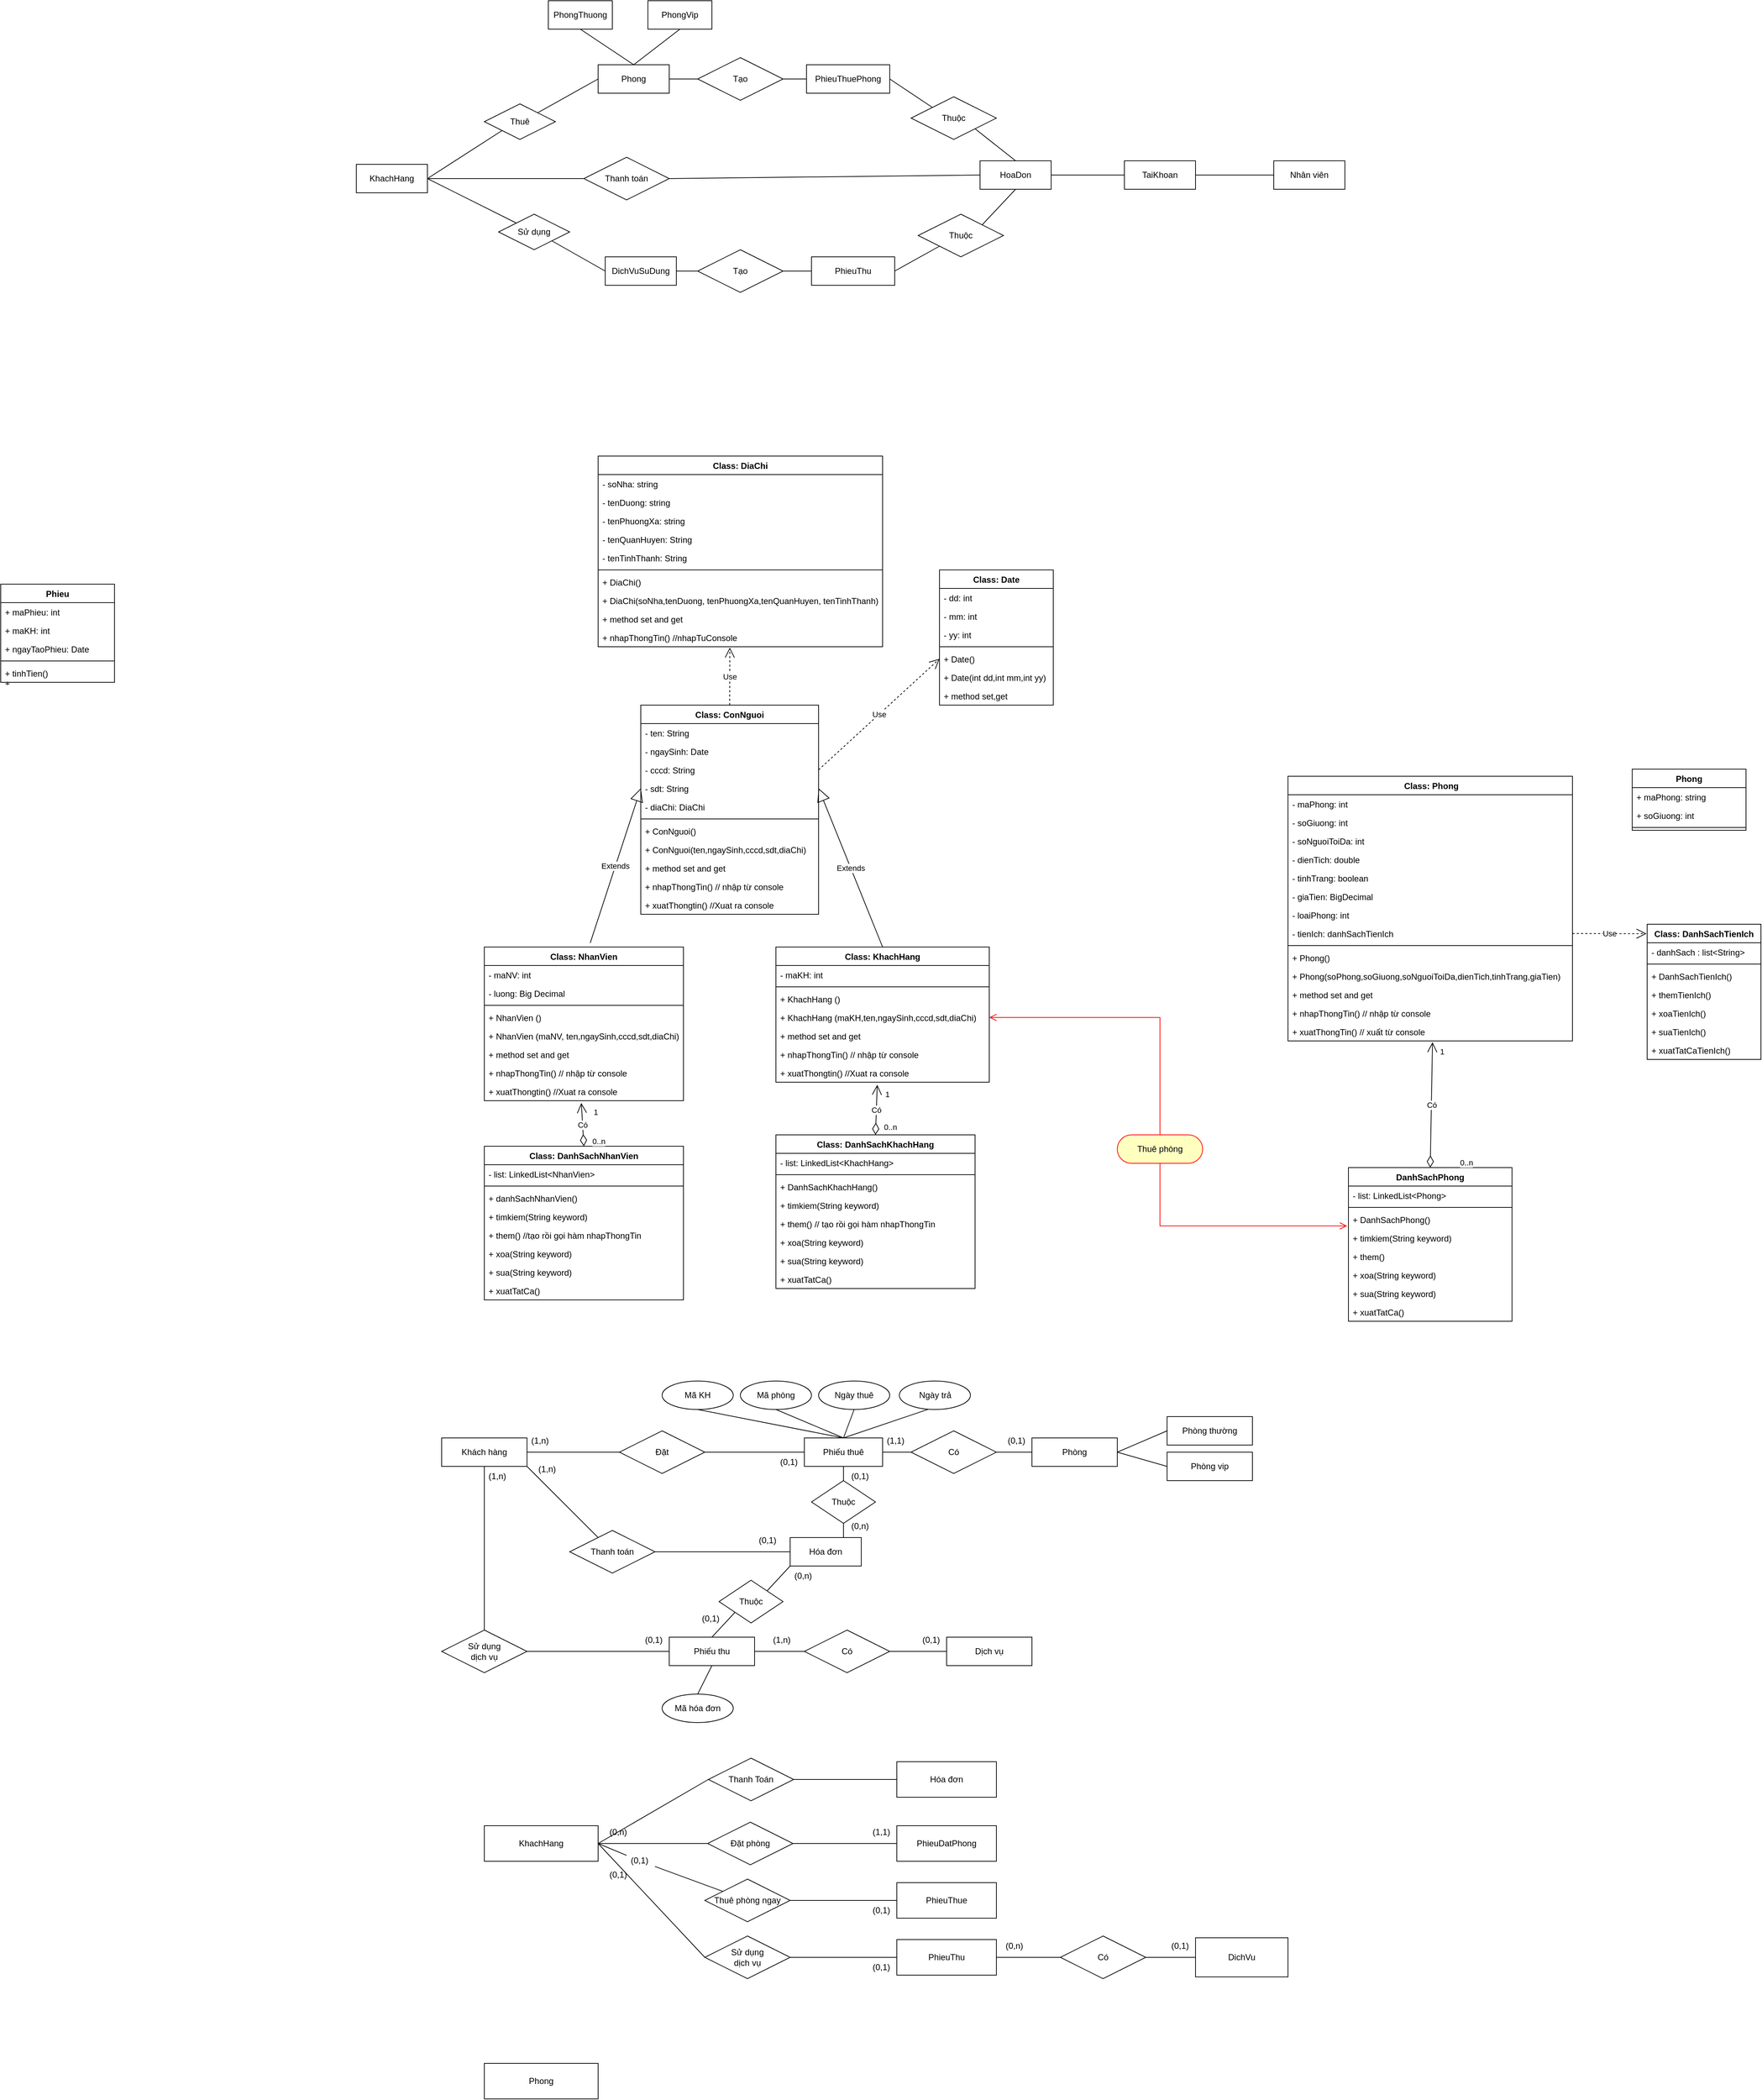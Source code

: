 <mxfile version="15.8.3" type="github">
  <diagram id="kMPrpdw1wE4F1YFI-eZS" name="Page-1">
    <mxGraphModel dx="1865" dy="1716" grid="1" gridSize="10" guides="1" tooltips="1" connect="1" arrows="1" fold="1" page="1" pageScale="1" pageWidth="827" pageHeight="1169" math="0" shadow="0">
      <root>
        <mxCell id="0" />
        <mxCell id="1" parent="0" />
        <mxCell id="qBU-X2Bj4WUoPsnrZZg7-1" value="Class: ConNguoi" style="swimlane;fontStyle=1;align=center;verticalAlign=top;childLayout=stackLayout;horizontal=1;startSize=26;horizontalStack=0;resizeParent=1;resizeParentMax=0;resizeLast=0;collapsible=1;marginBottom=0;" parent="1" vertex="1">
          <mxGeometry x="260" y="90" width="250" height="294" as="geometry" />
        </mxCell>
        <mxCell id="qBU-X2Bj4WUoPsnrZZg7-2" value="- ten: String " style="text;strokeColor=none;fillColor=none;align=left;verticalAlign=top;spacingLeft=4;spacingRight=4;overflow=hidden;rotatable=0;points=[[0,0.5],[1,0.5]];portConstraint=eastwest;" parent="qBU-X2Bj4WUoPsnrZZg7-1" vertex="1">
          <mxGeometry y="26" width="250" height="26" as="geometry" />
        </mxCell>
        <mxCell id="qBU-X2Bj4WUoPsnrZZg7-8" value="- ngaySinh: Date " style="text;strokeColor=none;fillColor=none;align=left;verticalAlign=top;spacingLeft=4;spacingRight=4;overflow=hidden;rotatable=0;points=[[0,0.5],[1,0.5]];portConstraint=eastwest;" parent="qBU-X2Bj4WUoPsnrZZg7-1" vertex="1">
          <mxGeometry y="52" width="250" height="26" as="geometry" />
        </mxCell>
        <mxCell id="qBU-X2Bj4WUoPsnrZZg7-5" value="- cccd: String" style="text;strokeColor=none;fillColor=none;align=left;verticalAlign=top;spacingLeft=4;spacingRight=4;overflow=hidden;rotatable=0;points=[[0,0.5],[1,0.5]];portConstraint=eastwest;" parent="qBU-X2Bj4WUoPsnrZZg7-1" vertex="1">
          <mxGeometry y="78" width="250" height="26" as="geometry" />
        </mxCell>
        <mxCell id="qBU-X2Bj4WUoPsnrZZg7-7" value="- sdt: String" style="text;strokeColor=none;fillColor=none;align=left;verticalAlign=top;spacingLeft=4;spacingRight=4;overflow=hidden;rotatable=0;points=[[0,0.5],[1,0.5]];portConstraint=eastwest;" parent="qBU-X2Bj4WUoPsnrZZg7-1" vertex="1">
          <mxGeometry y="104" width="250" height="26" as="geometry" />
        </mxCell>
        <mxCell id="qBU-X2Bj4WUoPsnrZZg7-6" value="- diaChi: DiaChi" style="text;strokeColor=none;fillColor=none;align=left;verticalAlign=top;spacingLeft=4;spacingRight=4;overflow=hidden;rotatable=0;points=[[0,0.5],[1,0.5]];portConstraint=eastwest;" parent="qBU-X2Bj4WUoPsnrZZg7-1" vertex="1">
          <mxGeometry y="130" width="250" height="26" as="geometry" />
        </mxCell>
        <mxCell id="qBU-X2Bj4WUoPsnrZZg7-3" value="" style="line;strokeWidth=1;fillColor=none;align=left;verticalAlign=middle;spacingTop=-1;spacingLeft=3;spacingRight=3;rotatable=0;labelPosition=right;points=[];portConstraint=eastwest;" parent="qBU-X2Bj4WUoPsnrZZg7-1" vertex="1">
          <mxGeometry y="156" width="250" height="8" as="geometry" />
        </mxCell>
        <mxCell id="qBU-X2Bj4WUoPsnrZZg7-40" value="+ ConNguoi()" style="text;strokeColor=none;fillColor=none;align=left;verticalAlign=top;spacingLeft=4;spacingRight=4;overflow=hidden;rotatable=0;points=[[0,0.5],[1,0.5]];portConstraint=eastwest;" parent="qBU-X2Bj4WUoPsnrZZg7-1" vertex="1">
          <mxGeometry y="164" width="250" height="26" as="geometry" />
        </mxCell>
        <mxCell id="qBU-X2Bj4WUoPsnrZZg7-4" value="+ ConNguoi(ten,ngaySinh,cccd,sdt,diaChi)" style="text;strokeColor=none;fillColor=none;align=left;verticalAlign=top;spacingLeft=4;spacingRight=4;overflow=hidden;rotatable=0;points=[[0,0.5],[1,0.5]];portConstraint=eastwest;" parent="qBU-X2Bj4WUoPsnrZZg7-1" vertex="1">
          <mxGeometry y="190" width="250" height="26" as="geometry" />
        </mxCell>
        <mxCell id="qBU-X2Bj4WUoPsnrZZg7-66" value="+ method set and get" style="text;strokeColor=none;fillColor=none;align=left;verticalAlign=top;spacingLeft=4;spacingRight=4;overflow=hidden;rotatable=0;points=[[0,0.5],[1,0.5]];portConstraint=eastwest;" parent="qBU-X2Bj4WUoPsnrZZg7-1" vertex="1">
          <mxGeometry y="216" width="250" height="26" as="geometry" />
        </mxCell>
        <mxCell id="qBU-X2Bj4WUoPsnrZZg7-10" value="+ nhapThongTin() // nhập từ console" style="text;strokeColor=none;fillColor=none;align=left;verticalAlign=top;spacingLeft=4;spacingRight=4;overflow=hidden;rotatable=0;points=[[0,0.5],[1,0.5]];portConstraint=eastwest;" parent="qBU-X2Bj4WUoPsnrZZg7-1" vertex="1">
          <mxGeometry y="242" width="250" height="26" as="geometry" />
        </mxCell>
        <mxCell id="qBU-X2Bj4WUoPsnrZZg7-11" value="+ xuatThongtin() //Xuat ra console" style="text;strokeColor=none;fillColor=none;align=left;verticalAlign=top;spacingLeft=4;spacingRight=4;overflow=hidden;rotatable=0;points=[[0,0.5],[1,0.5]];portConstraint=eastwest;" parent="qBU-X2Bj4WUoPsnrZZg7-1" vertex="1">
          <mxGeometry y="268" width="250" height="26" as="geometry" />
        </mxCell>
        <mxCell id="qBU-X2Bj4WUoPsnrZZg7-13" value="Class: NhanVien" style="swimlane;fontStyle=1;align=center;verticalAlign=top;childLayout=stackLayout;horizontal=1;startSize=26;horizontalStack=0;resizeParent=1;resizeParentMax=0;resizeLast=0;collapsible=1;marginBottom=0;" parent="1" vertex="1">
          <mxGeometry x="40" y="430" width="280" height="216" as="geometry" />
        </mxCell>
        <mxCell id="qBU-X2Bj4WUoPsnrZZg7-18" value="- maNV: int" style="text;strokeColor=none;fillColor=none;align=left;verticalAlign=top;spacingLeft=4;spacingRight=4;overflow=hidden;rotatable=0;points=[[0,0.5],[1,0.5]];portConstraint=eastwest;" parent="qBU-X2Bj4WUoPsnrZZg7-13" vertex="1">
          <mxGeometry y="26" width="280" height="26" as="geometry" />
        </mxCell>
        <mxCell id="2VzvHY2PfIoo-pRxmY4y-8" value="- luong: Big Decimal" style="text;strokeColor=none;fillColor=none;align=left;verticalAlign=top;spacingLeft=4;spacingRight=4;overflow=hidden;rotatable=0;points=[[0,0.5],[1,0.5]];portConstraint=eastwest;" parent="qBU-X2Bj4WUoPsnrZZg7-13" vertex="1">
          <mxGeometry y="52" width="280" height="26" as="geometry" />
        </mxCell>
        <mxCell id="qBU-X2Bj4WUoPsnrZZg7-19" value="" style="line;strokeWidth=1;fillColor=none;align=left;verticalAlign=middle;spacingTop=-1;spacingLeft=3;spacingRight=3;rotatable=0;labelPosition=right;points=[];portConstraint=eastwest;" parent="qBU-X2Bj4WUoPsnrZZg7-13" vertex="1">
          <mxGeometry y="78" width="280" height="8" as="geometry" />
        </mxCell>
        <mxCell id="qBU-X2Bj4WUoPsnrZZg7-20" value="+ NhanVien ()" style="text;strokeColor=none;fillColor=none;align=left;verticalAlign=top;spacingLeft=4;spacingRight=4;overflow=hidden;rotatable=0;points=[[0,0.5],[1,0.5]];portConstraint=eastwest;" parent="qBU-X2Bj4WUoPsnrZZg7-13" vertex="1">
          <mxGeometry y="86" width="280" height="26" as="geometry" />
        </mxCell>
        <mxCell id="qBU-X2Bj4WUoPsnrZZg7-39" value="+ NhanVien (maNV, ten,ngaySinh,cccd,sdt,diaChi)" style="text;strokeColor=none;fillColor=none;align=left;verticalAlign=top;spacingLeft=4;spacingRight=4;overflow=hidden;rotatable=0;points=[[0,0.5],[1,0.5]];portConstraint=eastwest;" parent="qBU-X2Bj4WUoPsnrZZg7-13" vertex="1">
          <mxGeometry y="112" width="280" height="26" as="geometry" />
        </mxCell>
        <mxCell id="qBU-X2Bj4WUoPsnrZZg7-67" value="+ method set and get" style="text;strokeColor=none;fillColor=none;align=left;verticalAlign=top;spacingLeft=4;spacingRight=4;overflow=hidden;rotatable=0;points=[[0,0.5],[1,0.5]];portConstraint=eastwest;" parent="qBU-X2Bj4WUoPsnrZZg7-13" vertex="1">
          <mxGeometry y="138" width="280" height="26" as="geometry" />
        </mxCell>
        <mxCell id="qBU-X2Bj4WUoPsnrZZg7-21" value="+ nhapThongTin() // nhập từ console" style="text;strokeColor=none;fillColor=none;align=left;verticalAlign=top;spacingLeft=4;spacingRight=4;overflow=hidden;rotatable=0;points=[[0,0.5],[1,0.5]];portConstraint=eastwest;" parent="qBU-X2Bj4WUoPsnrZZg7-13" vertex="1">
          <mxGeometry y="164" width="280" height="26" as="geometry" />
        </mxCell>
        <mxCell id="qBU-X2Bj4WUoPsnrZZg7-22" value="+ xuatThongtin() //Xuat ra console" style="text;strokeColor=none;fillColor=none;align=left;verticalAlign=top;spacingLeft=4;spacingRight=4;overflow=hidden;rotatable=0;points=[[0,0.5],[1,0.5]];portConstraint=eastwest;" parent="qBU-X2Bj4WUoPsnrZZg7-13" vertex="1">
          <mxGeometry y="190" width="280" height="26" as="geometry" />
        </mxCell>
        <mxCell id="qBU-X2Bj4WUoPsnrZZg7-23" value="Class: KhachHang" style="swimlane;fontStyle=1;align=center;verticalAlign=top;childLayout=stackLayout;horizontal=1;startSize=26;horizontalStack=0;resizeParent=1;resizeParentMax=0;resizeLast=0;collapsible=1;marginBottom=0;" parent="1" vertex="1">
          <mxGeometry x="450" y="430" width="300" height="190" as="geometry" />
        </mxCell>
        <mxCell id="qBU-X2Bj4WUoPsnrZZg7-24" value="- maKH: int" style="text;strokeColor=none;fillColor=none;align=left;verticalAlign=top;spacingLeft=4;spacingRight=4;overflow=hidden;rotatable=0;points=[[0,0.5],[1,0.5]];portConstraint=eastwest;" parent="qBU-X2Bj4WUoPsnrZZg7-23" vertex="1">
          <mxGeometry y="26" width="300" height="26" as="geometry" />
        </mxCell>
        <mxCell id="qBU-X2Bj4WUoPsnrZZg7-29" value="" style="line;strokeWidth=1;fillColor=none;align=left;verticalAlign=middle;spacingTop=-1;spacingLeft=3;spacingRight=3;rotatable=0;labelPosition=right;points=[];portConstraint=eastwest;" parent="qBU-X2Bj4WUoPsnrZZg7-23" vertex="1">
          <mxGeometry y="52" width="300" height="8" as="geometry" />
        </mxCell>
        <mxCell id="qBU-X2Bj4WUoPsnrZZg7-30" value="+ KhachHang ()" style="text;strokeColor=none;fillColor=none;align=left;verticalAlign=top;spacingLeft=4;spacingRight=4;overflow=hidden;rotatable=0;points=[[0,0.5],[1,0.5]];portConstraint=eastwest;" parent="qBU-X2Bj4WUoPsnrZZg7-23" vertex="1">
          <mxGeometry y="60" width="300" height="26" as="geometry" />
        </mxCell>
        <mxCell id="qBU-X2Bj4WUoPsnrZZg7-41" value="+ KhachHang (maKH,ten,ngaySinh,cccd,sdt,diaChi)" style="text;strokeColor=none;fillColor=none;align=left;verticalAlign=top;spacingLeft=4;spacingRight=4;overflow=hidden;rotatable=0;points=[[0,0.5],[1,0.5]];portConstraint=eastwest;" parent="qBU-X2Bj4WUoPsnrZZg7-23" vertex="1">
          <mxGeometry y="86" width="300" height="26" as="geometry" />
        </mxCell>
        <mxCell id="qBU-X2Bj4WUoPsnrZZg7-69" value="+ method set and get" style="text;strokeColor=none;fillColor=none;align=left;verticalAlign=top;spacingLeft=4;spacingRight=4;overflow=hidden;rotatable=0;points=[[0,0.5],[1,0.5]];portConstraint=eastwest;" parent="qBU-X2Bj4WUoPsnrZZg7-23" vertex="1">
          <mxGeometry y="112" width="300" height="26" as="geometry" />
        </mxCell>
        <mxCell id="qBU-X2Bj4WUoPsnrZZg7-31" value="+ nhapThongTin() // nhập từ console" style="text;strokeColor=none;fillColor=none;align=left;verticalAlign=top;spacingLeft=4;spacingRight=4;overflow=hidden;rotatable=0;points=[[0,0.5],[1,0.5]];portConstraint=eastwest;" parent="qBU-X2Bj4WUoPsnrZZg7-23" vertex="1">
          <mxGeometry y="138" width="300" height="26" as="geometry" />
        </mxCell>
        <mxCell id="qBU-X2Bj4WUoPsnrZZg7-32" value="+ xuatThongtin() //Xuat ra console" style="text;strokeColor=none;fillColor=none;align=left;verticalAlign=top;spacingLeft=4;spacingRight=4;overflow=hidden;rotatable=0;points=[[0,0.5],[1,0.5]];portConstraint=eastwest;" parent="qBU-X2Bj4WUoPsnrZZg7-23" vertex="1">
          <mxGeometry y="164" width="300" height="26" as="geometry" />
        </mxCell>
        <mxCell id="qBU-X2Bj4WUoPsnrZZg7-34" value="Class: DanhSachNhanVien" style="swimlane;fontStyle=1;align=center;verticalAlign=top;childLayout=stackLayout;horizontal=1;startSize=26;horizontalStack=0;resizeParent=1;resizeParentMax=0;resizeLast=0;collapsible=1;marginBottom=0;" parent="1" vertex="1">
          <mxGeometry x="40" y="710" width="280" height="216" as="geometry" />
        </mxCell>
        <mxCell id="qBU-X2Bj4WUoPsnrZZg7-35" value="- list: LinkedList&lt;NhanVien&gt;" style="text;strokeColor=none;fillColor=none;align=left;verticalAlign=top;spacingLeft=4;spacingRight=4;overflow=hidden;rotatable=0;points=[[0,0.5],[1,0.5]];portConstraint=eastwest;" parent="qBU-X2Bj4WUoPsnrZZg7-34" vertex="1">
          <mxGeometry y="26" width="280" height="26" as="geometry" />
        </mxCell>
        <mxCell id="qBU-X2Bj4WUoPsnrZZg7-36" value="" style="line;strokeWidth=1;fillColor=none;align=left;verticalAlign=middle;spacingTop=-1;spacingLeft=3;spacingRight=3;rotatable=0;labelPosition=right;points=[];portConstraint=eastwest;" parent="qBU-X2Bj4WUoPsnrZZg7-34" vertex="1">
          <mxGeometry y="52" width="280" height="8" as="geometry" />
        </mxCell>
        <mxCell id="qBU-X2Bj4WUoPsnrZZg7-37" value="+ danhSachNhanVien()" style="text;strokeColor=none;fillColor=none;align=left;verticalAlign=top;spacingLeft=4;spacingRight=4;overflow=hidden;rotatable=0;points=[[0,0.5],[1,0.5]];portConstraint=eastwest;" parent="qBU-X2Bj4WUoPsnrZZg7-34" vertex="1">
          <mxGeometry y="60" width="280" height="26" as="geometry" />
        </mxCell>
        <mxCell id="qBU-X2Bj4WUoPsnrZZg7-100" value="+ timkiem(String keyword)" style="text;strokeColor=none;fillColor=none;align=left;verticalAlign=top;spacingLeft=4;spacingRight=4;overflow=hidden;rotatable=0;points=[[0,0.5],[1,0.5]];portConstraint=eastwest;" parent="qBU-X2Bj4WUoPsnrZZg7-34" vertex="1">
          <mxGeometry y="86" width="280" height="26" as="geometry" />
        </mxCell>
        <mxCell id="qBU-X2Bj4WUoPsnrZZg7-38" value="+ them() //tạo rồi gọi hàm nhapThongTin" style="text;strokeColor=none;fillColor=none;align=left;verticalAlign=top;spacingLeft=4;spacingRight=4;overflow=hidden;rotatable=0;points=[[0,0.5],[1,0.5]];portConstraint=eastwest;" parent="qBU-X2Bj4WUoPsnrZZg7-34" vertex="1">
          <mxGeometry y="112" width="280" height="26" as="geometry" />
        </mxCell>
        <mxCell id="qBU-X2Bj4WUoPsnrZZg7-42" value="+ xoa(String keyword)" style="text;strokeColor=none;fillColor=none;align=left;verticalAlign=top;spacingLeft=4;spacingRight=4;overflow=hidden;rotatable=0;points=[[0,0.5],[1,0.5]];portConstraint=eastwest;" parent="qBU-X2Bj4WUoPsnrZZg7-34" vertex="1">
          <mxGeometry y="138" width="280" height="26" as="geometry" />
        </mxCell>
        <mxCell id="qBU-X2Bj4WUoPsnrZZg7-43" value="+ sua(String keyword)" style="text;strokeColor=none;fillColor=none;align=left;verticalAlign=top;spacingLeft=4;spacingRight=4;overflow=hidden;rotatable=0;points=[[0,0.5],[1,0.5]];portConstraint=eastwest;" parent="qBU-X2Bj4WUoPsnrZZg7-34" vertex="1">
          <mxGeometry y="164" width="280" height="26" as="geometry" />
        </mxCell>
        <mxCell id="qBU-X2Bj4WUoPsnrZZg7-114" value="+ xuatTatCa()" style="text;strokeColor=none;fillColor=none;align=left;verticalAlign=top;spacingLeft=4;spacingRight=4;overflow=hidden;rotatable=0;points=[[0,0.5],[1,0.5]];portConstraint=eastwest;" parent="qBU-X2Bj4WUoPsnrZZg7-34" vertex="1">
          <mxGeometry y="190" width="280" height="26" as="geometry" />
        </mxCell>
        <mxCell id="qBU-X2Bj4WUoPsnrZZg7-44" value="Class: DanhSachKhachHang" style="swimlane;fontStyle=1;align=center;verticalAlign=top;childLayout=stackLayout;horizontal=1;startSize=26;horizontalStack=0;resizeParent=1;resizeParentMax=0;resizeLast=0;collapsible=1;marginBottom=0;" parent="1" vertex="1">
          <mxGeometry x="450" y="694" width="280" height="216" as="geometry" />
        </mxCell>
        <mxCell id="qBU-X2Bj4WUoPsnrZZg7-45" value="- list: LinkedList&lt;KhachHang&gt;" style="text;strokeColor=none;fillColor=none;align=left;verticalAlign=top;spacingLeft=4;spacingRight=4;overflow=hidden;rotatable=0;points=[[0,0.5],[1,0.5]];portConstraint=eastwest;" parent="qBU-X2Bj4WUoPsnrZZg7-44" vertex="1">
          <mxGeometry y="26" width="280" height="26" as="geometry" />
        </mxCell>
        <mxCell id="qBU-X2Bj4WUoPsnrZZg7-46" value="" style="line;strokeWidth=1;fillColor=none;align=left;verticalAlign=middle;spacingTop=-1;spacingLeft=3;spacingRight=3;rotatable=0;labelPosition=right;points=[];portConstraint=eastwest;" parent="qBU-X2Bj4WUoPsnrZZg7-44" vertex="1">
          <mxGeometry y="52" width="280" height="8" as="geometry" />
        </mxCell>
        <mxCell id="qBU-X2Bj4WUoPsnrZZg7-99" value="+ DanhSachKhachHang()" style="text;strokeColor=none;fillColor=none;align=left;verticalAlign=top;spacingLeft=4;spacingRight=4;overflow=hidden;rotatable=0;points=[[0,0.5],[1,0.5]];portConstraint=eastwest;" parent="qBU-X2Bj4WUoPsnrZZg7-44" vertex="1">
          <mxGeometry y="60" width="280" height="26" as="geometry" />
        </mxCell>
        <mxCell id="qBU-X2Bj4WUoPsnrZZg7-47" value="+ timkiem(String keyword)" style="text;strokeColor=none;fillColor=none;align=left;verticalAlign=top;spacingLeft=4;spacingRight=4;overflow=hidden;rotatable=0;points=[[0,0.5],[1,0.5]];portConstraint=eastwest;" parent="qBU-X2Bj4WUoPsnrZZg7-44" vertex="1">
          <mxGeometry y="86" width="280" height="26" as="geometry" />
        </mxCell>
        <mxCell id="qBU-X2Bj4WUoPsnrZZg7-48" value="+ them() // tạo rồi gọi hàm nhapThongTin" style="text;strokeColor=none;fillColor=none;align=left;verticalAlign=top;spacingLeft=4;spacingRight=4;overflow=hidden;rotatable=0;points=[[0,0.5],[1,0.5]];portConstraint=eastwest;" parent="qBU-X2Bj4WUoPsnrZZg7-44" vertex="1">
          <mxGeometry y="112" width="280" height="26" as="geometry" />
        </mxCell>
        <mxCell id="qBU-X2Bj4WUoPsnrZZg7-49" value="+ xoa(String keyword)" style="text;strokeColor=none;fillColor=none;align=left;verticalAlign=top;spacingLeft=4;spacingRight=4;overflow=hidden;rotatable=0;points=[[0,0.5],[1,0.5]];portConstraint=eastwest;" parent="qBU-X2Bj4WUoPsnrZZg7-44" vertex="1">
          <mxGeometry y="138" width="280" height="26" as="geometry" />
        </mxCell>
        <mxCell id="qBU-X2Bj4WUoPsnrZZg7-50" value="+ sua(String keyword)" style="text;strokeColor=none;fillColor=none;align=left;verticalAlign=top;spacingLeft=4;spacingRight=4;overflow=hidden;rotatable=0;points=[[0,0.5],[1,0.5]];portConstraint=eastwest;" parent="qBU-X2Bj4WUoPsnrZZg7-44" vertex="1">
          <mxGeometry y="164" width="280" height="26" as="geometry" />
        </mxCell>
        <mxCell id="qBU-X2Bj4WUoPsnrZZg7-113" value="+ xuatTatCa()" style="text;strokeColor=none;fillColor=none;align=left;verticalAlign=top;spacingLeft=4;spacingRight=4;overflow=hidden;rotatable=0;points=[[0,0.5],[1,0.5]];portConstraint=eastwest;" parent="qBU-X2Bj4WUoPsnrZZg7-44" vertex="1">
          <mxGeometry y="190" width="280" height="26" as="geometry" />
        </mxCell>
        <mxCell id="qBU-X2Bj4WUoPsnrZZg7-54" value="Extends" style="endArrow=block;endSize=16;endFill=0;html=1;rounded=0;exitX=0.532;exitY=-0.027;exitDx=0;exitDy=0;exitPerimeter=0;entryX=0;entryY=0.5;entryDx=0;entryDy=0;" parent="1" source="qBU-X2Bj4WUoPsnrZZg7-13" target="qBU-X2Bj4WUoPsnrZZg7-7" edge="1">
          <mxGeometry width="160" relative="1" as="geometry">
            <mxPoint x="190" y="420" as="sourcePoint" />
            <mxPoint x="350" y="420" as="targetPoint" />
          </mxGeometry>
        </mxCell>
        <mxCell id="qBU-X2Bj4WUoPsnrZZg7-56" value="Extends" style="endArrow=block;endSize=16;endFill=0;html=1;rounded=0;exitX=0.5;exitY=0;exitDx=0;exitDy=0;entryX=1;entryY=0.5;entryDx=0;entryDy=0;" parent="1" source="qBU-X2Bj4WUoPsnrZZg7-23" target="qBU-X2Bj4WUoPsnrZZg7-7" edge="1">
          <mxGeometry width="160" relative="1" as="geometry">
            <mxPoint x="330" y="440" as="sourcePoint" />
            <mxPoint x="490" y="440" as="targetPoint" />
          </mxGeometry>
        </mxCell>
        <mxCell id="qBU-X2Bj4WUoPsnrZZg7-57" value=" Class: Phong" style="swimlane;fontStyle=1;align=center;verticalAlign=top;childLayout=stackLayout;horizontal=1;startSize=26;horizontalStack=0;resizeParent=1;resizeParentMax=0;resizeLast=0;collapsible=1;marginBottom=0;" parent="1" vertex="1">
          <mxGeometry x="1170" y="190" width="400" height="372" as="geometry" />
        </mxCell>
        <mxCell id="qBU-X2Bj4WUoPsnrZZg7-58" value="- maPhong: int" style="text;strokeColor=none;fillColor=none;align=left;verticalAlign=top;spacingLeft=4;spacingRight=4;overflow=hidden;rotatable=0;points=[[0,0.5],[1,0.5]];portConstraint=eastwest;" parent="qBU-X2Bj4WUoPsnrZZg7-57" vertex="1">
          <mxGeometry y="26" width="400" height="26" as="geometry" />
        </mxCell>
        <mxCell id="qBU-X2Bj4WUoPsnrZZg7-64" value="- soGiuong: int" style="text;strokeColor=none;fillColor=none;align=left;verticalAlign=top;spacingLeft=4;spacingRight=4;overflow=hidden;rotatable=0;points=[[0,0.5],[1,0.5]];portConstraint=eastwest;" parent="qBU-X2Bj4WUoPsnrZZg7-57" vertex="1">
          <mxGeometry y="52" width="400" height="26" as="geometry" />
        </mxCell>
        <mxCell id="qBU-X2Bj4WUoPsnrZZg7-73" value="- soNguoiToiDa: int" style="text;strokeColor=none;fillColor=none;align=left;verticalAlign=top;spacingLeft=4;spacingRight=4;overflow=hidden;rotatable=0;points=[[0,0.5],[1,0.5]];portConstraint=eastwest;" parent="qBU-X2Bj4WUoPsnrZZg7-57" vertex="1">
          <mxGeometry y="78" width="400" height="26" as="geometry" />
        </mxCell>
        <mxCell id="qBU-X2Bj4WUoPsnrZZg7-61" value="- dienTich: double" style="text;strokeColor=none;fillColor=none;align=left;verticalAlign=top;spacingLeft=4;spacingRight=4;overflow=hidden;rotatable=0;points=[[0,0.5],[1,0.5]];portConstraint=eastwest;" parent="qBU-X2Bj4WUoPsnrZZg7-57" vertex="1">
          <mxGeometry y="104" width="400" height="26" as="geometry" />
        </mxCell>
        <mxCell id="qBU-X2Bj4WUoPsnrZZg7-62" value="- tinhTrang: boolean" style="text;strokeColor=none;fillColor=none;align=left;verticalAlign=top;spacingLeft=4;spacingRight=4;overflow=hidden;rotatable=0;points=[[0,0.5],[1,0.5]];portConstraint=eastwest;" parent="qBU-X2Bj4WUoPsnrZZg7-57" vertex="1">
          <mxGeometry y="130" width="400" height="26" as="geometry" />
        </mxCell>
        <mxCell id="qBU-X2Bj4WUoPsnrZZg7-84" value="- giaTien: BigDecimal" style="text;strokeColor=none;fillColor=none;align=left;verticalAlign=top;spacingLeft=4;spacingRight=4;overflow=hidden;rotatable=0;points=[[0,0.5],[1,0.5]];portConstraint=eastwest;" parent="qBU-X2Bj4WUoPsnrZZg7-57" vertex="1">
          <mxGeometry y="156" width="400" height="26" as="geometry" />
        </mxCell>
        <mxCell id="6TMLlwcTxGyn9dcxGtqk-1" value="- loaiPhong: int" style="text;strokeColor=none;fillColor=none;align=left;verticalAlign=top;spacingLeft=4;spacingRight=4;overflow=hidden;rotatable=0;points=[[0,0.5],[1,0.5]];portConstraint=eastwest;" parent="qBU-X2Bj4WUoPsnrZZg7-57" vertex="1">
          <mxGeometry y="182" width="400" height="26" as="geometry" />
        </mxCell>
        <mxCell id="6TMLlwcTxGyn9dcxGtqk-2" value="- tienIch: danhSachTienIch" style="text;strokeColor=none;fillColor=none;align=left;verticalAlign=top;spacingLeft=4;spacingRight=4;overflow=hidden;rotatable=0;points=[[0,0.5],[1,0.5]];portConstraint=eastwest;" parent="qBU-X2Bj4WUoPsnrZZg7-57" vertex="1">
          <mxGeometry y="208" width="400" height="26" as="geometry" />
        </mxCell>
        <mxCell id="qBU-X2Bj4WUoPsnrZZg7-59" value="" style="line;strokeWidth=1;fillColor=none;align=left;verticalAlign=middle;spacingTop=-1;spacingLeft=3;spacingRight=3;rotatable=0;labelPosition=right;points=[];portConstraint=eastwest;" parent="qBU-X2Bj4WUoPsnrZZg7-57" vertex="1">
          <mxGeometry y="234" width="400" height="8" as="geometry" />
        </mxCell>
        <mxCell id="qBU-X2Bj4WUoPsnrZZg7-60" value="+ Phong()" style="text;strokeColor=none;fillColor=none;align=left;verticalAlign=top;spacingLeft=4;spacingRight=4;overflow=hidden;rotatable=0;points=[[0,0.5],[1,0.5]];portConstraint=eastwest;" parent="qBU-X2Bj4WUoPsnrZZg7-57" vertex="1">
          <mxGeometry y="242" width="400" height="26" as="geometry" />
        </mxCell>
        <mxCell id="qBU-X2Bj4WUoPsnrZZg7-65" value="+ Phong(soPhong,soGiuong,soNguoiToiDa,dienTich,tinhTrang,giaTien)" style="text;strokeColor=none;fillColor=none;align=left;verticalAlign=top;spacingLeft=4;spacingRight=4;overflow=hidden;rotatable=0;points=[[0,0.5],[1,0.5]];portConstraint=eastwest;" parent="qBU-X2Bj4WUoPsnrZZg7-57" vertex="1">
          <mxGeometry y="268" width="400" height="26" as="geometry" />
        </mxCell>
        <mxCell id="qBU-X2Bj4WUoPsnrZZg7-70" value="+ method set and get" style="text;strokeColor=none;fillColor=none;align=left;verticalAlign=top;spacingLeft=4;spacingRight=4;overflow=hidden;rotatable=0;points=[[0,0.5],[1,0.5]];portConstraint=eastwest;" parent="qBU-X2Bj4WUoPsnrZZg7-57" vertex="1">
          <mxGeometry y="294" width="400" height="26" as="geometry" />
        </mxCell>
        <mxCell id="qBU-X2Bj4WUoPsnrZZg7-71" value="+ nhapThongTin() // nhập từ console" style="text;strokeColor=none;fillColor=none;align=left;verticalAlign=top;spacingLeft=4;spacingRight=4;overflow=hidden;rotatable=0;points=[[0,0.5],[1,0.5]];portConstraint=eastwest;" parent="qBU-X2Bj4WUoPsnrZZg7-57" vertex="1">
          <mxGeometry y="320" width="400" height="26" as="geometry" />
        </mxCell>
        <mxCell id="qBU-X2Bj4WUoPsnrZZg7-72" value="+ xuatThongTin() // xuất từ console" style="text;strokeColor=none;fillColor=none;align=left;verticalAlign=top;spacingLeft=4;spacingRight=4;overflow=hidden;rotatable=0;points=[[0,0.5],[1,0.5]];portConstraint=eastwest;" parent="qBU-X2Bj4WUoPsnrZZg7-57" vertex="1">
          <mxGeometry y="346" width="400" height="26" as="geometry" />
        </mxCell>
        <mxCell id="qBU-X2Bj4WUoPsnrZZg7-91" value="Class: DanhSachTienIch" style="swimlane;fontStyle=1;align=center;verticalAlign=top;childLayout=stackLayout;horizontal=1;startSize=26;horizontalStack=0;resizeParent=1;resizeParentMax=0;resizeLast=0;collapsible=1;marginBottom=0;" parent="1" vertex="1">
          <mxGeometry x="1675" y="398" width="160" height="190" as="geometry" />
        </mxCell>
        <mxCell id="qBU-X2Bj4WUoPsnrZZg7-95" value="- danhSach : list&lt;String&gt;" style="text;strokeColor=none;fillColor=none;align=left;verticalAlign=top;spacingLeft=4;spacingRight=4;overflow=hidden;rotatable=0;points=[[0,0.5],[1,0.5]];portConstraint=eastwest;" parent="qBU-X2Bj4WUoPsnrZZg7-91" vertex="1">
          <mxGeometry y="26" width="160" height="26" as="geometry" />
        </mxCell>
        <mxCell id="qBU-X2Bj4WUoPsnrZZg7-93" value="" style="line;strokeWidth=1;fillColor=none;align=left;verticalAlign=middle;spacingTop=-1;spacingLeft=3;spacingRight=3;rotatable=0;labelPosition=right;points=[];portConstraint=eastwest;" parent="qBU-X2Bj4WUoPsnrZZg7-91" vertex="1">
          <mxGeometry y="52" width="160" height="8" as="geometry" />
        </mxCell>
        <mxCell id="qBU-X2Bj4WUoPsnrZZg7-94" value="+ DanhSachTienIch()" style="text;strokeColor=none;fillColor=none;align=left;verticalAlign=top;spacingLeft=4;spacingRight=4;overflow=hidden;rotatable=0;points=[[0,0.5],[1,0.5]];portConstraint=eastwest;" parent="qBU-X2Bj4WUoPsnrZZg7-91" vertex="1">
          <mxGeometry y="60" width="160" height="26" as="geometry" />
        </mxCell>
        <mxCell id="qBU-X2Bj4WUoPsnrZZg7-97" value="+ themTienIch()" style="text;strokeColor=none;fillColor=none;align=left;verticalAlign=top;spacingLeft=4;spacingRight=4;overflow=hidden;rotatable=0;points=[[0,0.5],[1,0.5]];portConstraint=eastwest;" parent="qBU-X2Bj4WUoPsnrZZg7-91" vertex="1">
          <mxGeometry y="86" width="160" height="26" as="geometry" />
        </mxCell>
        <mxCell id="qBU-X2Bj4WUoPsnrZZg7-101" value="+ xoaTienIch()" style="text;strokeColor=none;fillColor=none;align=left;verticalAlign=top;spacingLeft=4;spacingRight=4;overflow=hidden;rotatable=0;points=[[0,0.5],[1,0.5]];portConstraint=eastwest;" parent="qBU-X2Bj4WUoPsnrZZg7-91" vertex="1">
          <mxGeometry y="112" width="160" height="26" as="geometry" />
        </mxCell>
        <mxCell id="qBU-X2Bj4WUoPsnrZZg7-102" value="+ suaTienIch()" style="text;strokeColor=none;fillColor=none;align=left;verticalAlign=top;spacingLeft=4;spacingRight=4;overflow=hidden;rotatable=0;points=[[0,0.5],[1,0.5]];portConstraint=eastwest;" parent="qBU-X2Bj4WUoPsnrZZg7-91" vertex="1">
          <mxGeometry y="138" width="160" height="26" as="geometry" />
        </mxCell>
        <mxCell id="qBU-X2Bj4WUoPsnrZZg7-103" value="+ xuatTatCaTienIch()" style="text;strokeColor=none;fillColor=none;align=left;verticalAlign=top;spacingLeft=4;spacingRight=4;overflow=hidden;rotatable=0;points=[[0,0.5],[1,0.5]];portConstraint=eastwest;" parent="qBU-X2Bj4WUoPsnrZZg7-91" vertex="1">
          <mxGeometry y="164" width="160" height="26" as="geometry" />
        </mxCell>
        <mxCell id="qBU-X2Bj4WUoPsnrZZg7-104" value="DanhSachPhong" style="swimlane;fontStyle=1;align=center;verticalAlign=top;childLayout=stackLayout;horizontal=1;startSize=26;horizontalStack=0;resizeParent=1;resizeParentMax=0;resizeLast=0;collapsible=1;marginBottom=0;" parent="1" vertex="1">
          <mxGeometry x="1255" y="740" width="230" height="216" as="geometry" />
        </mxCell>
        <mxCell id="qBU-X2Bj4WUoPsnrZZg7-105" value="- list: LinkedList&lt;Phong&gt;" style="text;strokeColor=none;fillColor=none;align=left;verticalAlign=top;spacingLeft=4;spacingRight=4;overflow=hidden;rotatable=0;points=[[0,0.5],[1,0.5]];portConstraint=eastwest;" parent="qBU-X2Bj4WUoPsnrZZg7-104" vertex="1">
          <mxGeometry y="26" width="230" height="26" as="geometry" />
        </mxCell>
        <mxCell id="qBU-X2Bj4WUoPsnrZZg7-106" value="" style="line;strokeWidth=1;fillColor=none;align=left;verticalAlign=middle;spacingTop=-1;spacingLeft=3;spacingRight=3;rotatable=0;labelPosition=right;points=[];portConstraint=eastwest;" parent="qBU-X2Bj4WUoPsnrZZg7-104" vertex="1">
          <mxGeometry y="52" width="230" height="8" as="geometry" />
        </mxCell>
        <mxCell id="qBU-X2Bj4WUoPsnrZZg7-107" value="+ DanhSachPhong()" style="text;strokeColor=none;fillColor=none;align=left;verticalAlign=top;spacingLeft=4;spacingRight=4;overflow=hidden;rotatable=0;points=[[0,0.5],[1,0.5]];portConstraint=eastwest;" parent="qBU-X2Bj4WUoPsnrZZg7-104" vertex="1">
          <mxGeometry y="60" width="230" height="26" as="geometry" />
        </mxCell>
        <mxCell id="qBU-X2Bj4WUoPsnrZZg7-108" value="+ timkiem(String keyword)" style="text;strokeColor=none;fillColor=none;align=left;verticalAlign=top;spacingLeft=4;spacingRight=4;overflow=hidden;rotatable=0;points=[[0,0.5],[1,0.5]];portConstraint=eastwest;" parent="qBU-X2Bj4WUoPsnrZZg7-104" vertex="1">
          <mxGeometry y="86" width="230" height="26" as="geometry" />
        </mxCell>
        <mxCell id="qBU-X2Bj4WUoPsnrZZg7-109" value="+ them()" style="text;strokeColor=none;fillColor=none;align=left;verticalAlign=top;spacingLeft=4;spacingRight=4;overflow=hidden;rotatable=0;points=[[0,0.5],[1,0.5]];portConstraint=eastwest;" parent="qBU-X2Bj4WUoPsnrZZg7-104" vertex="1">
          <mxGeometry y="112" width="230" height="26" as="geometry" />
        </mxCell>
        <mxCell id="qBU-X2Bj4WUoPsnrZZg7-110" value="+ xoa(String keyword)" style="text;strokeColor=none;fillColor=none;align=left;verticalAlign=top;spacingLeft=4;spacingRight=4;overflow=hidden;rotatable=0;points=[[0,0.5],[1,0.5]];portConstraint=eastwest;" parent="qBU-X2Bj4WUoPsnrZZg7-104" vertex="1">
          <mxGeometry y="138" width="230" height="26" as="geometry" />
        </mxCell>
        <mxCell id="qBU-X2Bj4WUoPsnrZZg7-111" value="+ sua(String keyword)" style="text;strokeColor=none;fillColor=none;align=left;verticalAlign=top;spacingLeft=4;spacingRight=4;overflow=hidden;rotatable=0;points=[[0,0.5],[1,0.5]];portConstraint=eastwest;" parent="qBU-X2Bj4WUoPsnrZZg7-104" vertex="1">
          <mxGeometry y="164" width="230" height="26" as="geometry" />
        </mxCell>
        <mxCell id="qBU-X2Bj4WUoPsnrZZg7-112" value="+ xuatTatCa()" style="text;strokeColor=none;fillColor=none;align=left;verticalAlign=top;spacingLeft=4;spacingRight=4;overflow=hidden;rotatable=0;points=[[0,0.5],[1,0.5]];portConstraint=eastwest;" parent="qBU-X2Bj4WUoPsnrZZg7-104" vertex="1">
          <mxGeometry y="190" width="230" height="26" as="geometry" />
        </mxCell>
        <mxCell id="qBU-X2Bj4WUoPsnrZZg7-117" style="edgeStyle=none;rounded=0;orthogonalLoop=1;jettySize=auto;html=1;exitX=0.75;exitY=0;exitDx=0;exitDy=0;" parent="1" source="qBU-X2Bj4WUoPsnrZZg7-104" target="qBU-X2Bj4WUoPsnrZZg7-104" edge="1">
          <mxGeometry relative="1" as="geometry" />
        </mxCell>
        <mxCell id="2VzvHY2PfIoo-pRxmY4y-9" value="Class: DiaChi" style="swimlane;fontStyle=1;align=center;verticalAlign=top;childLayout=stackLayout;horizontal=1;startSize=26;horizontalStack=0;resizeParent=1;resizeParentMax=0;resizeLast=0;collapsible=1;marginBottom=0;" parent="1" vertex="1">
          <mxGeometry x="200" y="-260" width="400" height="268" as="geometry" />
        </mxCell>
        <mxCell id="2VzvHY2PfIoo-pRxmY4y-10" value="- soNha: string" style="text;strokeColor=none;fillColor=none;align=left;verticalAlign=top;spacingLeft=4;spacingRight=4;overflow=hidden;rotatable=0;points=[[0,0.5],[1,0.5]];portConstraint=eastwest;" parent="2VzvHY2PfIoo-pRxmY4y-9" vertex="1">
          <mxGeometry y="26" width="400" height="26" as="geometry" />
        </mxCell>
        <mxCell id="2VzvHY2PfIoo-pRxmY4y-13" value="- tenDuong: string" style="text;strokeColor=none;fillColor=none;align=left;verticalAlign=top;spacingLeft=4;spacingRight=4;overflow=hidden;rotatable=0;points=[[0,0.5],[1,0.5]];portConstraint=eastwest;" parent="2VzvHY2PfIoo-pRxmY4y-9" vertex="1">
          <mxGeometry y="52" width="400" height="26" as="geometry" />
        </mxCell>
        <mxCell id="2VzvHY2PfIoo-pRxmY4y-16" value="- tenPhuongXa: string" style="text;strokeColor=none;fillColor=none;align=left;verticalAlign=top;spacingLeft=4;spacingRight=4;overflow=hidden;rotatable=0;points=[[0,0.5],[1,0.5]];portConstraint=eastwest;" parent="2VzvHY2PfIoo-pRxmY4y-9" vertex="1">
          <mxGeometry y="78" width="400" height="26" as="geometry" />
        </mxCell>
        <mxCell id="2VzvHY2PfIoo-pRxmY4y-14" value="- tenQuanHuyen: String&#xa;" style="text;strokeColor=none;fillColor=none;align=left;verticalAlign=top;spacingLeft=4;spacingRight=4;overflow=hidden;rotatable=0;points=[[0,0.5],[1,0.5]];portConstraint=eastwest;" parent="2VzvHY2PfIoo-pRxmY4y-9" vertex="1">
          <mxGeometry y="104" width="400" height="26" as="geometry" />
        </mxCell>
        <mxCell id="2VzvHY2PfIoo-pRxmY4y-15" value="- tenTinhThanh: String" style="text;strokeColor=none;fillColor=none;align=left;verticalAlign=top;spacingLeft=4;spacingRight=4;overflow=hidden;rotatable=0;points=[[0,0.5],[1,0.5]];portConstraint=eastwest;" parent="2VzvHY2PfIoo-pRxmY4y-9" vertex="1">
          <mxGeometry y="130" width="400" height="26" as="geometry" />
        </mxCell>
        <mxCell id="2VzvHY2PfIoo-pRxmY4y-11" value="" style="line;strokeWidth=1;fillColor=none;align=left;verticalAlign=middle;spacingTop=-1;spacingLeft=3;spacingRight=3;rotatable=0;labelPosition=right;points=[];portConstraint=eastwest;" parent="2VzvHY2PfIoo-pRxmY4y-9" vertex="1">
          <mxGeometry y="156" width="400" height="8" as="geometry" />
        </mxCell>
        <mxCell id="2VzvHY2PfIoo-pRxmY4y-12" value="+ DiaChi()" style="text;strokeColor=none;fillColor=none;align=left;verticalAlign=top;spacingLeft=4;spacingRight=4;overflow=hidden;rotatable=0;points=[[0,0.5],[1,0.5]];portConstraint=eastwest;" parent="2VzvHY2PfIoo-pRxmY4y-9" vertex="1">
          <mxGeometry y="164" width="400" height="26" as="geometry" />
        </mxCell>
        <mxCell id="2VzvHY2PfIoo-pRxmY4y-18" value="+ DiaChi(soNha,tenDuong, tenPhuongXa,tenQuanHuyen, tenTinhThanh)" style="text;strokeColor=none;fillColor=none;align=left;verticalAlign=top;spacingLeft=4;spacingRight=4;overflow=hidden;rotatable=0;points=[[0,0.5],[1,0.5]];portConstraint=eastwest;" parent="2VzvHY2PfIoo-pRxmY4y-9" vertex="1">
          <mxGeometry y="190" width="400" height="26" as="geometry" />
        </mxCell>
        <mxCell id="2VzvHY2PfIoo-pRxmY4y-17" value="+ method set and get" style="text;strokeColor=none;fillColor=none;align=left;verticalAlign=top;spacingLeft=4;spacingRight=4;overflow=hidden;rotatable=0;points=[[0,0.5],[1,0.5]];portConstraint=eastwest;" parent="2VzvHY2PfIoo-pRxmY4y-9" vertex="1">
          <mxGeometry y="216" width="400" height="26" as="geometry" />
        </mxCell>
        <mxCell id="2VzvHY2PfIoo-pRxmY4y-19" value="+ nhapThongTin() //nhapTuConsole" style="text;strokeColor=none;fillColor=none;align=left;verticalAlign=top;spacingLeft=4;spacingRight=4;overflow=hidden;rotatable=0;points=[[0,0.5],[1,0.5]];portConstraint=eastwest;" parent="2VzvHY2PfIoo-pRxmY4y-9" vertex="1">
          <mxGeometry y="242" width="400" height="26" as="geometry" />
        </mxCell>
        <mxCell id="2VzvHY2PfIoo-pRxmY4y-23" value="Use" style="endArrow=open;endSize=12;dashed=1;html=1;rounded=0;exitX=0.5;exitY=0;exitDx=0;exitDy=0;entryX=0.463;entryY=1.046;entryDx=0;entryDy=0;entryPerimeter=0;" parent="1" source="qBU-X2Bj4WUoPsnrZZg7-1" target="2VzvHY2PfIoo-pRxmY4y-19" edge="1">
          <mxGeometry width="160" relative="1" as="geometry">
            <mxPoint x="760" y="-60" as="sourcePoint" />
            <mxPoint x="390" y="10" as="targetPoint" />
          </mxGeometry>
        </mxCell>
        <mxCell id="2VzvHY2PfIoo-pRxmY4y-26" value="Class: Date" style="swimlane;fontStyle=1;align=center;verticalAlign=top;childLayout=stackLayout;horizontal=1;startSize=26;horizontalStack=0;resizeParent=1;resizeParentMax=0;resizeLast=0;collapsible=1;marginBottom=0;" parent="1" vertex="1">
          <mxGeometry x="680" y="-100" width="160" height="190" as="geometry" />
        </mxCell>
        <mxCell id="2VzvHY2PfIoo-pRxmY4y-27" value="- dd: int" style="text;strokeColor=none;fillColor=none;align=left;verticalAlign=top;spacingLeft=4;spacingRight=4;overflow=hidden;rotatable=0;points=[[0,0.5],[1,0.5]];portConstraint=eastwest;" parent="2VzvHY2PfIoo-pRxmY4y-26" vertex="1">
          <mxGeometry y="26" width="160" height="26" as="geometry" />
        </mxCell>
        <mxCell id="2VzvHY2PfIoo-pRxmY4y-30" value="- mm: int" style="text;strokeColor=none;fillColor=none;align=left;verticalAlign=top;spacingLeft=4;spacingRight=4;overflow=hidden;rotatable=0;points=[[0,0.5],[1,0.5]];portConstraint=eastwest;" parent="2VzvHY2PfIoo-pRxmY4y-26" vertex="1">
          <mxGeometry y="52" width="160" height="26" as="geometry" />
        </mxCell>
        <mxCell id="2VzvHY2PfIoo-pRxmY4y-31" value="- yy: int" style="text;strokeColor=none;fillColor=none;align=left;verticalAlign=top;spacingLeft=4;spacingRight=4;overflow=hidden;rotatable=0;points=[[0,0.5],[1,0.5]];portConstraint=eastwest;" parent="2VzvHY2PfIoo-pRxmY4y-26" vertex="1">
          <mxGeometry y="78" width="160" height="26" as="geometry" />
        </mxCell>
        <mxCell id="2VzvHY2PfIoo-pRxmY4y-28" value="" style="line;strokeWidth=1;fillColor=none;align=left;verticalAlign=middle;spacingTop=-1;spacingLeft=3;spacingRight=3;rotatable=0;labelPosition=right;points=[];portConstraint=eastwest;" parent="2VzvHY2PfIoo-pRxmY4y-26" vertex="1">
          <mxGeometry y="104" width="160" height="8" as="geometry" />
        </mxCell>
        <mxCell id="2VzvHY2PfIoo-pRxmY4y-29" value="+ Date()" style="text;strokeColor=none;fillColor=none;align=left;verticalAlign=top;spacingLeft=4;spacingRight=4;overflow=hidden;rotatable=0;points=[[0,0.5],[1,0.5]];portConstraint=eastwest;" parent="2VzvHY2PfIoo-pRxmY4y-26" vertex="1">
          <mxGeometry y="112" width="160" height="26" as="geometry" />
        </mxCell>
        <mxCell id="2VzvHY2PfIoo-pRxmY4y-32" value="+ Date(int dd,int mm,int yy)" style="text;strokeColor=none;fillColor=none;align=left;verticalAlign=top;spacingLeft=4;spacingRight=4;overflow=hidden;rotatable=0;points=[[0,0.5],[1,0.5]];portConstraint=eastwest;" parent="2VzvHY2PfIoo-pRxmY4y-26" vertex="1">
          <mxGeometry y="138" width="160" height="26" as="geometry" />
        </mxCell>
        <mxCell id="2VzvHY2PfIoo-pRxmY4y-33" value="+ method set,get" style="text;strokeColor=none;fillColor=none;align=left;verticalAlign=top;spacingLeft=4;spacingRight=4;overflow=hidden;rotatable=0;points=[[0,0.5],[1,0.5]];portConstraint=eastwest;" parent="2VzvHY2PfIoo-pRxmY4y-26" vertex="1">
          <mxGeometry y="164" width="160" height="26" as="geometry" />
        </mxCell>
        <mxCell id="2VzvHY2PfIoo-pRxmY4y-34" value="Use" style="endArrow=open;endSize=12;dashed=1;html=1;rounded=0;exitX=1;exitY=0.5;exitDx=0;exitDy=0;entryX=0;entryY=0.5;entryDx=0;entryDy=0;" parent="1" source="qBU-X2Bj4WUoPsnrZZg7-5" target="2VzvHY2PfIoo-pRxmY4y-29" edge="1">
          <mxGeometry width="160" relative="1" as="geometry">
            <mxPoint x="620" y="180" as="sourcePoint" />
            <mxPoint x="590" y="210" as="targetPoint" />
          </mxGeometry>
        </mxCell>
        <mxCell id="2VzvHY2PfIoo-pRxmY4y-38" value="Có" style="endArrow=open;html=1;endSize=12;startArrow=diamondThin;startSize=14;startFill=0;rounded=0;entryX=0.475;entryY=1.138;entryDx=0;entryDy=0;entryPerimeter=0;exitX=0.5;exitY=0;exitDx=0;exitDy=0;" parent="1" source="qBU-X2Bj4WUoPsnrZZg7-44" target="qBU-X2Bj4WUoPsnrZZg7-32" edge="1">
          <mxGeometry relative="1" as="geometry">
            <mxPoint x="390" y="690" as="sourcePoint" />
            <mxPoint x="550" y="690" as="targetPoint" />
          </mxGeometry>
        </mxCell>
        <mxCell id="2VzvHY2PfIoo-pRxmY4y-39" value="0..n" style="edgeLabel;resizable=0;html=1;align=left;verticalAlign=top;" parent="2VzvHY2PfIoo-pRxmY4y-38" connectable="0" vertex="1">
          <mxGeometry x="-1" relative="1" as="geometry">
            <mxPoint x="10" y="-24" as="offset" />
          </mxGeometry>
        </mxCell>
        <mxCell id="2VzvHY2PfIoo-pRxmY4y-40" value="1" style="edgeLabel;resizable=0;html=1;align=right;verticalAlign=top;" parent="2VzvHY2PfIoo-pRxmY4y-38" connectable="0" vertex="1">
          <mxGeometry x="1" relative="1" as="geometry">
            <mxPoint x="18" as="offset" />
          </mxGeometry>
        </mxCell>
        <mxCell id="2VzvHY2PfIoo-pRxmY4y-41" value="Có" style="endArrow=open;html=1;endSize=12;startArrow=diamondThin;startSize=14;startFill=0;rounded=0;exitX=0.5;exitY=0;exitDx=0;exitDy=0;entryX=0.487;entryY=1.123;entryDx=0;entryDy=0;entryPerimeter=0;" parent="1" source="qBU-X2Bj4WUoPsnrZZg7-34" target="qBU-X2Bj4WUoPsnrZZg7-22" edge="1">
          <mxGeometry relative="1" as="geometry">
            <mxPoint x="390" y="690" as="sourcePoint" />
            <mxPoint x="550" y="690" as="targetPoint" />
          </mxGeometry>
        </mxCell>
        <mxCell id="2VzvHY2PfIoo-pRxmY4y-42" value="0..n" style="edgeLabel;resizable=0;html=1;align=left;verticalAlign=top;" parent="2VzvHY2PfIoo-pRxmY4y-41" connectable="0" vertex="1">
          <mxGeometry x="-1" relative="1" as="geometry">
            <mxPoint x="10" y="-20" as="offset" />
          </mxGeometry>
        </mxCell>
        <mxCell id="2VzvHY2PfIoo-pRxmY4y-43" value="1" style="edgeLabel;resizable=0;html=1;align=right;verticalAlign=top;" parent="2VzvHY2PfIoo-pRxmY4y-41" connectable="0" vertex="1">
          <mxGeometry x="1" relative="1" as="geometry">
            <mxPoint x="24" as="offset" />
          </mxGeometry>
        </mxCell>
        <mxCell id="2VzvHY2PfIoo-pRxmY4y-52" style="edgeStyle=none;rounded=0;orthogonalLoop=1;jettySize=auto;html=1;exitX=0.75;exitY=0;exitDx=0;exitDy=0;" parent="1" source="qBU-X2Bj4WUoPsnrZZg7-104" target="qBU-X2Bj4WUoPsnrZZg7-104" edge="1">
          <mxGeometry relative="1" as="geometry" />
        </mxCell>
        <mxCell id="2VzvHY2PfIoo-pRxmY4y-60" value="Có" style="endArrow=open;html=1;endSize=12;startArrow=diamondThin;startSize=14;startFill=0;rounded=0;entryX=0.508;entryY=1.066;entryDx=0;entryDy=0;entryPerimeter=0;exitX=0.5;exitY=0;exitDx=0;exitDy=0;" parent="1" source="qBU-X2Bj4WUoPsnrZZg7-104" target="qBU-X2Bj4WUoPsnrZZg7-72" edge="1">
          <mxGeometry relative="1" as="geometry">
            <mxPoint x="1410" y="720" as="sourcePoint" />
            <mxPoint x="1757.63" y="669.61" as="targetPoint" />
          </mxGeometry>
        </mxCell>
        <mxCell id="2VzvHY2PfIoo-pRxmY4y-61" value="0..n" style="edgeLabel;resizable=0;html=1;align=left;verticalAlign=top;" parent="2VzvHY2PfIoo-pRxmY4y-60" connectable="0" vertex="1">
          <mxGeometry x="-1" relative="1" as="geometry">
            <mxPoint x="40" y="-20" as="offset" />
          </mxGeometry>
        </mxCell>
        <mxCell id="2VzvHY2PfIoo-pRxmY4y-62" value="1" style="edgeLabel;resizable=0;html=1;align=right;verticalAlign=top;" parent="2VzvHY2PfIoo-pRxmY4y-60" connectable="0" vertex="1">
          <mxGeometry x="1" relative="1" as="geometry">
            <mxPoint x="17" as="offset" />
          </mxGeometry>
        </mxCell>
        <mxCell id="6TMLlwcTxGyn9dcxGtqk-43" value="" style="group;container=1;" parent="1" vertex="1" connectable="0">
          <mxGeometry x="-140" y="-820" width="1480" height="330" as="geometry" />
        </mxCell>
        <mxCell id="6TMLlwcTxGyn9dcxGtqk-8" value="KhachHang" style="whiteSpace=wrap;html=1;align=center;" parent="6TMLlwcTxGyn9dcxGtqk-43" vertex="1">
          <mxGeometry y="150" width="100" height="40" as="geometry" />
        </mxCell>
        <mxCell id="6TMLlwcTxGyn9dcxGtqk-9" value="Phong" style="whiteSpace=wrap;html=1;align=center;" parent="6TMLlwcTxGyn9dcxGtqk-43" vertex="1">
          <mxGeometry x="340" y="10" width="100" height="40" as="geometry" />
        </mxCell>
        <mxCell id="6TMLlwcTxGyn9dcxGtqk-10" value="TaiKhoan" style="whiteSpace=wrap;html=1;align=center;" parent="6TMLlwcTxGyn9dcxGtqk-43" vertex="1">
          <mxGeometry x="1080" y="145" width="100" height="40" as="geometry" />
        </mxCell>
        <mxCell id="6TMLlwcTxGyn9dcxGtqk-11" value="DichVuSuDung" style="whiteSpace=wrap;html=1;align=center;" parent="6TMLlwcTxGyn9dcxGtqk-43" vertex="1">
          <mxGeometry x="350" y="280" width="100" height="40" as="geometry" />
        </mxCell>
        <mxCell id="6TMLlwcTxGyn9dcxGtqk-12" value="HoaDon" style="whiteSpace=wrap;html=1;align=center;" parent="6TMLlwcTxGyn9dcxGtqk-43" vertex="1">
          <mxGeometry x="877" y="145" width="100" height="40" as="geometry" />
        </mxCell>
        <mxCell id="6TMLlwcTxGyn9dcxGtqk-13" value="PhieuThuePhong" style="whiteSpace=wrap;html=1;align=center;" parent="6TMLlwcTxGyn9dcxGtqk-43" vertex="1">
          <mxGeometry x="633" y="10" width="117" height="40" as="geometry" />
        </mxCell>
        <mxCell id="6TMLlwcTxGyn9dcxGtqk-14" value="PhieuThu" style="whiteSpace=wrap;html=1;align=center;" parent="6TMLlwcTxGyn9dcxGtqk-43" vertex="1">
          <mxGeometry x="640" y="280" width="117" height="40" as="geometry" />
        </mxCell>
        <mxCell id="6TMLlwcTxGyn9dcxGtqk-17" value="Thuê" style="shape=rhombus;perimeter=rhombusPerimeter;whiteSpace=wrap;html=1;align=center;" parent="6TMLlwcTxGyn9dcxGtqk-43" vertex="1">
          <mxGeometry x="180" y="65" width="100" height="50" as="geometry" />
        </mxCell>
        <mxCell id="6TMLlwcTxGyn9dcxGtqk-18" value="Sử dụng" style="shape=rhombus;perimeter=rhombusPerimeter;whiteSpace=wrap;html=1;align=center;" parent="6TMLlwcTxGyn9dcxGtqk-43" vertex="1">
          <mxGeometry x="200" y="220" width="100" height="50" as="geometry" />
        </mxCell>
        <mxCell id="6TMLlwcTxGyn9dcxGtqk-19" value="" style="endArrow=none;html=1;rounded=0;exitX=1;exitY=0.5;exitDx=0;exitDy=0;entryX=0;entryY=1;entryDx=0;entryDy=0;" parent="6TMLlwcTxGyn9dcxGtqk-43" source="6TMLlwcTxGyn9dcxGtqk-8" target="6TMLlwcTxGyn9dcxGtqk-17" edge="1">
          <mxGeometry relative="1" as="geometry">
            <mxPoint x="150" y="250" as="sourcePoint" />
            <mxPoint x="310" y="250" as="targetPoint" />
          </mxGeometry>
        </mxCell>
        <mxCell id="6TMLlwcTxGyn9dcxGtqk-20" value="" style="endArrow=none;html=1;rounded=0;exitX=1;exitY=0;exitDx=0;exitDy=0;entryX=0;entryY=0.5;entryDx=0;entryDy=0;" parent="6TMLlwcTxGyn9dcxGtqk-43" source="6TMLlwcTxGyn9dcxGtqk-17" target="6TMLlwcTxGyn9dcxGtqk-9" edge="1">
          <mxGeometry relative="1" as="geometry">
            <mxPoint x="150" y="250" as="sourcePoint" />
            <mxPoint x="310" y="250" as="targetPoint" />
          </mxGeometry>
        </mxCell>
        <mxCell id="6TMLlwcTxGyn9dcxGtqk-21" value="" style="endArrow=none;html=1;rounded=0;exitX=1;exitY=0.5;exitDx=0;exitDy=0;entryX=0;entryY=0;entryDx=0;entryDy=0;" parent="6TMLlwcTxGyn9dcxGtqk-43" source="6TMLlwcTxGyn9dcxGtqk-8" target="6TMLlwcTxGyn9dcxGtqk-18" edge="1">
          <mxGeometry relative="1" as="geometry">
            <mxPoint x="150" y="250" as="sourcePoint" />
            <mxPoint x="310" y="250" as="targetPoint" />
          </mxGeometry>
        </mxCell>
        <mxCell id="6TMLlwcTxGyn9dcxGtqk-22" value="" style="endArrow=none;html=1;rounded=0;exitX=1;exitY=1;exitDx=0;exitDy=0;entryX=0;entryY=0.5;entryDx=0;entryDy=0;" parent="6TMLlwcTxGyn9dcxGtqk-43" source="6TMLlwcTxGyn9dcxGtqk-18" target="6TMLlwcTxGyn9dcxGtqk-11" edge="1">
          <mxGeometry relative="1" as="geometry">
            <mxPoint x="150" y="250" as="sourcePoint" />
            <mxPoint x="310" y="250" as="targetPoint" />
          </mxGeometry>
        </mxCell>
        <mxCell id="6TMLlwcTxGyn9dcxGtqk-27" value="" style="endArrow=none;html=1;rounded=0;exitX=0;exitY=0.5;exitDx=0;exitDy=0;entryX=1;entryY=0.5;entryDx=0;entryDy=0;" parent="6TMLlwcTxGyn9dcxGtqk-43" source="6TMLlwcTxGyn9dcxGtqk-10" target="6TMLlwcTxGyn9dcxGtqk-12" edge="1">
          <mxGeometry relative="1" as="geometry">
            <mxPoint x="590" y="250" as="sourcePoint" />
            <mxPoint x="750" y="250" as="targetPoint" />
          </mxGeometry>
        </mxCell>
        <mxCell id="6TMLlwcTxGyn9dcxGtqk-28" value="Nhân viên" style="whiteSpace=wrap;html=1;align=center;" parent="6TMLlwcTxGyn9dcxGtqk-43" vertex="1">
          <mxGeometry x="1290" y="145" width="100" height="40" as="geometry" />
        </mxCell>
        <mxCell id="6TMLlwcTxGyn9dcxGtqk-29" value="" style="endArrow=none;html=1;rounded=0;exitX=1;exitY=0.5;exitDx=0;exitDy=0;entryX=0;entryY=0.5;entryDx=0;entryDy=0;" parent="6TMLlwcTxGyn9dcxGtqk-43" source="6TMLlwcTxGyn9dcxGtqk-10" target="6TMLlwcTxGyn9dcxGtqk-28" edge="1">
          <mxGeometry relative="1" as="geometry">
            <mxPoint x="1060" y="250" as="sourcePoint" />
            <mxPoint x="1220" y="250" as="targetPoint" />
          </mxGeometry>
        </mxCell>
        <mxCell id="6TMLlwcTxGyn9dcxGtqk-31" value="Tạo" style="shape=rhombus;perimeter=rhombusPerimeter;whiteSpace=wrap;html=1;align=center;" parent="6TMLlwcTxGyn9dcxGtqk-43" vertex="1">
          <mxGeometry x="480" width="120" height="60" as="geometry" />
        </mxCell>
        <mxCell id="6TMLlwcTxGyn9dcxGtqk-32" value="Tạo" style="shape=rhombus;perimeter=rhombusPerimeter;whiteSpace=wrap;html=1;align=center;" parent="6TMLlwcTxGyn9dcxGtqk-43" vertex="1">
          <mxGeometry x="480" y="270" width="120" height="60" as="geometry" />
        </mxCell>
        <mxCell id="6TMLlwcTxGyn9dcxGtqk-33" value="" style="endArrow=none;html=1;rounded=0;exitX=1;exitY=0.5;exitDx=0;exitDy=0;entryX=0;entryY=0.5;entryDx=0;entryDy=0;" parent="6TMLlwcTxGyn9dcxGtqk-43" source="6TMLlwcTxGyn9dcxGtqk-9" target="6TMLlwcTxGyn9dcxGtqk-31" edge="1">
          <mxGeometry relative="1" as="geometry">
            <mxPoint x="380" y="260" as="sourcePoint" />
            <mxPoint x="540" y="260" as="targetPoint" />
          </mxGeometry>
        </mxCell>
        <mxCell id="6TMLlwcTxGyn9dcxGtqk-34" value="" style="endArrow=none;html=1;rounded=0;exitX=1;exitY=0.5;exitDx=0;exitDy=0;entryX=0;entryY=0.5;entryDx=0;entryDy=0;" parent="6TMLlwcTxGyn9dcxGtqk-43" source="6TMLlwcTxGyn9dcxGtqk-31" target="6TMLlwcTxGyn9dcxGtqk-13" edge="1">
          <mxGeometry relative="1" as="geometry">
            <mxPoint x="380" y="260" as="sourcePoint" />
            <mxPoint x="540" y="260" as="targetPoint" />
          </mxGeometry>
        </mxCell>
        <mxCell id="6TMLlwcTxGyn9dcxGtqk-35" value="" style="endArrow=none;html=1;rounded=0;exitX=1;exitY=0.5;exitDx=0;exitDy=0;entryX=0;entryY=0.5;entryDx=0;entryDy=0;" parent="6TMLlwcTxGyn9dcxGtqk-43" source="6TMLlwcTxGyn9dcxGtqk-11" target="6TMLlwcTxGyn9dcxGtqk-32" edge="1">
          <mxGeometry relative="1" as="geometry">
            <mxPoint x="380" y="260" as="sourcePoint" />
            <mxPoint x="540" y="260" as="targetPoint" />
          </mxGeometry>
        </mxCell>
        <mxCell id="6TMLlwcTxGyn9dcxGtqk-36" value="" style="endArrow=none;html=1;rounded=0;exitX=1;exitY=0.5;exitDx=0;exitDy=0;entryX=0;entryY=0.5;entryDx=0;entryDy=0;" parent="6TMLlwcTxGyn9dcxGtqk-43" source="6TMLlwcTxGyn9dcxGtqk-32" target="6TMLlwcTxGyn9dcxGtqk-14" edge="1">
          <mxGeometry relative="1" as="geometry">
            <mxPoint x="380" y="260" as="sourcePoint" />
            <mxPoint x="540" y="260" as="targetPoint" />
          </mxGeometry>
        </mxCell>
        <mxCell id="6TMLlwcTxGyn9dcxGtqk-37" value="Thuộc" style="shape=rhombus;perimeter=rhombusPerimeter;whiteSpace=wrap;html=1;align=center;" parent="6TMLlwcTxGyn9dcxGtqk-43" vertex="1">
          <mxGeometry x="790" y="220" width="120" height="60" as="geometry" />
        </mxCell>
        <mxCell id="6TMLlwcTxGyn9dcxGtqk-38" value="Thanh toán" style="shape=rhombus;perimeter=rhombusPerimeter;whiteSpace=wrap;html=1;align=center;" parent="6TMLlwcTxGyn9dcxGtqk-43" vertex="1">
          <mxGeometry x="320" y="140" width="120" height="60" as="geometry" />
        </mxCell>
        <mxCell id="6TMLlwcTxGyn9dcxGtqk-39" value="" style="endArrow=none;html=1;rounded=0;exitX=1;exitY=0.5;exitDx=0;exitDy=0;entryX=0;entryY=1;entryDx=0;entryDy=0;" parent="6TMLlwcTxGyn9dcxGtqk-43" source="6TMLlwcTxGyn9dcxGtqk-14" target="6TMLlwcTxGyn9dcxGtqk-37" edge="1">
          <mxGeometry relative="1" as="geometry">
            <mxPoint x="900" y="260" as="sourcePoint" />
            <mxPoint x="1060" y="260" as="targetPoint" />
          </mxGeometry>
        </mxCell>
        <mxCell id="6TMLlwcTxGyn9dcxGtqk-40" value="" style="endArrow=none;html=1;rounded=0;exitX=1;exitY=0;exitDx=0;exitDy=0;entryX=0.5;entryY=1;entryDx=0;entryDy=0;" parent="6TMLlwcTxGyn9dcxGtqk-43" source="6TMLlwcTxGyn9dcxGtqk-37" target="6TMLlwcTxGyn9dcxGtqk-12" edge="1">
          <mxGeometry relative="1" as="geometry">
            <mxPoint x="900" y="260" as="sourcePoint" />
            <mxPoint x="1060" y="260" as="targetPoint" />
          </mxGeometry>
        </mxCell>
        <mxCell id="6TMLlwcTxGyn9dcxGtqk-41" value="" style="endArrow=none;html=1;rounded=0;exitX=1;exitY=0.5;exitDx=0;exitDy=0;entryX=0;entryY=0.5;entryDx=0;entryDy=0;" parent="6TMLlwcTxGyn9dcxGtqk-43" source="6TMLlwcTxGyn9dcxGtqk-8" target="6TMLlwcTxGyn9dcxGtqk-38" edge="1">
          <mxGeometry relative="1" as="geometry">
            <mxPoint x="900" y="260" as="sourcePoint" />
            <mxPoint x="1060" y="260" as="targetPoint" />
          </mxGeometry>
        </mxCell>
        <mxCell id="6TMLlwcTxGyn9dcxGtqk-63" value="Thuộc" style="shape=rhombus;perimeter=rhombusPerimeter;whiteSpace=wrap;html=1;align=center;" parent="6TMLlwcTxGyn9dcxGtqk-43" vertex="1">
          <mxGeometry x="780" y="55" width="120" height="60" as="geometry" />
        </mxCell>
        <mxCell id="6TMLlwcTxGyn9dcxGtqk-64" value="" style="endArrow=none;html=1;rounded=0;exitX=1;exitY=0.5;exitDx=0;exitDy=0;entryX=0;entryY=0;entryDx=0;entryDy=0;" parent="6TMLlwcTxGyn9dcxGtqk-43" source="6TMLlwcTxGyn9dcxGtqk-13" target="6TMLlwcTxGyn9dcxGtqk-63" edge="1">
          <mxGeometry relative="1" as="geometry">
            <mxPoint x="667.0" y="70" as="sourcePoint" />
            <mxPoint x="1210" y="760" as="targetPoint" />
          </mxGeometry>
        </mxCell>
        <mxCell id="6TMLlwcTxGyn9dcxGtqk-66" value="" style="endArrow=none;html=1;rounded=0;exitX=1;exitY=1;exitDx=0;exitDy=0;entryX=0.5;entryY=0;entryDx=0;entryDy=0;" parent="6TMLlwcTxGyn9dcxGtqk-43" source="6TMLlwcTxGyn9dcxGtqk-63" target="6TMLlwcTxGyn9dcxGtqk-12" edge="1">
          <mxGeometry relative="1" as="geometry">
            <mxPoint x="630" y="240" as="sourcePoint" />
            <mxPoint x="790" y="240" as="targetPoint" />
          </mxGeometry>
        </mxCell>
        <mxCell id="JhH7VWuU2nASdLYDnK6B-8" value="" style="endArrow=none;html=1;rounded=0;exitX=1;exitY=0.5;exitDx=0;exitDy=0;entryX=0;entryY=0.5;entryDx=0;entryDy=0;" parent="6TMLlwcTxGyn9dcxGtqk-43" source="6TMLlwcTxGyn9dcxGtqk-38" target="6TMLlwcTxGyn9dcxGtqk-12" edge="1">
          <mxGeometry relative="1" as="geometry">
            <mxPoint x="580" y="110" as="sourcePoint" />
            <mxPoint x="470" y="170" as="targetPoint" />
          </mxGeometry>
        </mxCell>
        <mxCell id="6TMLlwcTxGyn9dcxGtqk-45" value="Use" style="endArrow=open;endSize=12;dashed=1;html=1;rounded=0;exitX=1;exitY=0.5;exitDx=0;exitDy=0;entryX=-0.006;entryY=0.07;entryDx=0;entryDy=0;entryPerimeter=0;" parent="1" source="6TMLlwcTxGyn9dcxGtqk-2" target="qBU-X2Bj4WUoPsnrZZg7-91" edge="1">
          <mxGeometry width="160" relative="1" as="geometry">
            <mxPoint x="1170" y="400" as="sourcePoint" />
            <mxPoint x="1330" y="400" as="targetPoint" />
          </mxGeometry>
        </mxCell>
        <mxCell id="6TMLlwcTxGyn9dcxGtqk-48" value="Thuê phòng" style="rounded=1;whiteSpace=wrap;html=1;arcSize=50;fontColor=#000000;fillColor=#ffffc0;strokeColor=#ff0000;" parent="1" vertex="1">
          <mxGeometry x="930" y="694" width="120" height="40" as="geometry" />
        </mxCell>
        <mxCell id="6TMLlwcTxGyn9dcxGtqk-49" value="" style="edgeStyle=orthogonalEdgeStyle;html=1;verticalAlign=bottom;endArrow=open;endSize=8;strokeColor=#ff0000;rounded=0;entryX=1;entryY=0.5;entryDx=0;entryDy=0;" parent="1" source="6TMLlwcTxGyn9dcxGtqk-48" target="qBU-X2Bj4WUoPsnrZZg7-41" edge="1">
          <mxGeometry relative="1" as="geometry">
            <mxPoint x="740.0" y="919.0" as="targetPoint" />
          </mxGeometry>
        </mxCell>
        <mxCell id="6TMLlwcTxGyn9dcxGtqk-52" value="" style="edgeStyle=orthogonalEdgeStyle;html=1;verticalAlign=bottom;endArrow=open;endSize=8;strokeColor=#ff0000;rounded=0;exitX=0.5;exitY=1;exitDx=0;exitDy=0;" parent="1" source="6TMLlwcTxGyn9dcxGtqk-48" edge="1">
          <mxGeometry relative="1" as="geometry">
            <mxPoint x="1253" y="822" as="targetPoint" />
            <mxPoint x="1170.0" y="941.0" as="sourcePoint" />
            <Array as="points">
              <mxPoint x="990" y="822" />
            </Array>
          </mxGeometry>
        </mxCell>
        <mxCell id="JhH7VWuU2nASdLYDnK6B-2" value="PhongThuong" style="rounded=0;whiteSpace=wrap;html=1;" parent="1" vertex="1">
          <mxGeometry x="130" y="-900" width="90" height="40" as="geometry" />
        </mxCell>
        <mxCell id="JhH7VWuU2nASdLYDnK6B-3" value="PhongVip" style="rounded=0;whiteSpace=wrap;html=1;" parent="1" vertex="1">
          <mxGeometry x="270" y="-900" width="90" height="40" as="geometry" />
        </mxCell>
        <mxCell id="JhH7VWuU2nASdLYDnK6B-5" value="" style="endArrow=none;html=1;rounded=0;exitX=0.5;exitY=1;exitDx=0;exitDy=0;entryX=0.5;entryY=0;entryDx=0;entryDy=0;" parent="1" source="JhH7VWuU2nASdLYDnK6B-2" target="6TMLlwcTxGyn9dcxGtqk-9" edge="1">
          <mxGeometry relative="1" as="geometry">
            <mxPoint x="430" y="-750" as="sourcePoint" />
            <mxPoint x="590" y="-750" as="targetPoint" />
          </mxGeometry>
        </mxCell>
        <mxCell id="JhH7VWuU2nASdLYDnK6B-6" value="" style="endArrow=none;html=1;rounded=0;exitX=0.5;exitY=0;exitDx=0;exitDy=0;entryX=0.5;entryY=1;entryDx=0;entryDy=0;" parent="1" source="6TMLlwcTxGyn9dcxGtqk-9" target="JhH7VWuU2nASdLYDnK6B-3" edge="1">
          <mxGeometry relative="1" as="geometry">
            <mxPoint x="430" y="-750" as="sourcePoint" />
            <mxPoint x="590" y="-750" as="targetPoint" />
          </mxGeometry>
        </mxCell>
        <mxCell id="5F1Zed0srE-okiLt0dIu-1" value="Phong" style="swimlane;fontStyle=1;align=center;verticalAlign=top;childLayout=stackLayout;horizontal=1;startSize=26;horizontalStack=0;resizeParent=1;resizeParentMax=0;resizeLast=0;collapsible=1;marginBottom=0;" parent="1" vertex="1">
          <mxGeometry x="1654" y="180" width="160" height="86" as="geometry" />
        </mxCell>
        <mxCell id="5F1Zed0srE-okiLt0dIu-2" value="+ maPhong: string" style="text;strokeColor=none;fillColor=none;align=left;verticalAlign=top;spacingLeft=4;spacingRight=4;overflow=hidden;rotatable=0;points=[[0,0.5],[1,0.5]];portConstraint=eastwest;" parent="5F1Zed0srE-okiLt0dIu-1" vertex="1">
          <mxGeometry y="26" width="160" height="26" as="geometry" />
        </mxCell>
        <mxCell id="5F1Zed0srE-okiLt0dIu-5" value="+ soGiuong: int" style="text;strokeColor=none;fillColor=none;align=left;verticalAlign=top;spacingLeft=4;spacingRight=4;overflow=hidden;rotatable=0;points=[[0,0.5],[1,0.5]];portConstraint=eastwest;" parent="5F1Zed0srE-okiLt0dIu-1" vertex="1">
          <mxGeometry y="52" width="160" height="26" as="geometry" />
        </mxCell>
        <mxCell id="5F1Zed0srE-okiLt0dIu-3" value="" style="line;strokeWidth=1;fillColor=none;align=left;verticalAlign=middle;spacingTop=-1;spacingLeft=3;spacingRight=3;rotatable=0;labelPosition=right;points=[];portConstraint=eastwest;" parent="5F1Zed0srE-okiLt0dIu-1" vertex="1">
          <mxGeometry y="78" width="160" height="8" as="geometry" />
        </mxCell>
        <mxCell id="5F1Zed0srE-okiLt0dIu-95" value="" style="group" parent="1" vertex="1" connectable="0">
          <mxGeometry x="-20" y="1040" width="1190" height="1009" as="geometry" />
        </mxCell>
        <mxCell id="5F1Zed0srE-okiLt0dIu-6" value="Khách hàng" style="whiteSpace=wrap;html=1;align=center;" parent="5F1Zed0srE-okiLt0dIu-95" vertex="1">
          <mxGeometry y="80" width="120" height="40" as="geometry" />
        </mxCell>
        <mxCell id="5F1Zed0srE-okiLt0dIu-7" value="Đặt" style="shape=rhombus;perimeter=rhombusPerimeter;whiteSpace=wrap;html=1;align=center;" parent="5F1Zed0srE-okiLt0dIu-95" vertex="1">
          <mxGeometry x="250" y="70" width="120" height="60" as="geometry" />
        </mxCell>
        <mxCell id="5F1Zed0srE-okiLt0dIu-8" value="" style="endArrow=none;html=1;rounded=0;exitX=1;exitY=0.5;exitDx=0;exitDy=0;entryX=0;entryY=0.5;entryDx=0;entryDy=0;" parent="5F1Zed0srE-okiLt0dIu-95" source="5F1Zed0srE-okiLt0dIu-6" target="5F1Zed0srE-okiLt0dIu-7" edge="1">
          <mxGeometry relative="1" as="geometry">
            <mxPoint x="290" y="120" as="sourcePoint" />
            <mxPoint x="450" y="120" as="targetPoint" />
          </mxGeometry>
        </mxCell>
        <mxCell id="5F1Zed0srE-okiLt0dIu-9" value="(1,n)" style="text;strokeColor=none;fillColor=none;spacingLeft=4;spacingRight=4;overflow=hidden;rotatable=0;points=[[0,0.5],[1,0.5]];portConstraint=eastwest;fontSize=12;" parent="5F1Zed0srE-okiLt0dIu-95" vertex="1">
          <mxGeometry x="120" y="70" width="40" height="30" as="geometry" />
        </mxCell>
        <mxCell id="5F1Zed0srE-okiLt0dIu-10" value="" style="endArrow=none;html=1;rounded=0;exitX=1;exitY=0.5;exitDx=0;exitDy=0;entryX=0;entryY=0.5;entryDx=0;entryDy=0;" parent="5F1Zed0srE-okiLt0dIu-95" source="5F1Zed0srE-okiLt0dIu-7" target="5F1Zed0srE-okiLt0dIu-16" edge="1">
          <mxGeometry relative="1" as="geometry">
            <mxPoint x="150" y="120" as="sourcePoint" />
            <mxPoint x="240" y="40" as="targetPoint" />
          </mxGeometry>
        </mxCell>
        <mxCell id="5F1Zed0srE-okiLt0dIu-11" value="" style="endArrow=none;html=1;rounded=0;exitX=0.5;exitY=1;exitDx=0;exitDy=0;entryX=0.5;entryY=0;entryDx=0;entryDy=0;" parent="5F1Zed0srE-okiLt0dIu-95" source="5F1Zed0srE-okiLt0dIu-6" target="5F1Zed0srE-okiLt0dIu-12" edge="1">
          <mxGeometry relative="1" as="geometry">
            <mxPoint x="270" y="220" as="sourcePoint" />
            <mxPoint x="60" y="200" as="targetPoint" />
          </mxGeometry>
        </mxCell>
        <mxCell id="5F1Zed0srE-okiLt0dIu-12" value="Sử dụng&lt;br&gt;dịch vụ" style="shape=rhombus;perimeter=rhombusPerimeter;whiteSpace=wrap;html=1;align=center;" parent="5F1Zed0srE-okiLt0dIu-95" vertex="1">
          <mxGeometry y="350" width="120" height="60" as="geometry" />
        </mxCell>
        <mxCell id="5F1Zed0srE-okiLt0dIu-13" value="(1,n)" style="text;strokeColor=none;fillColor=none;spacingLeft=4;spacingRight=4;overflow=hidden;rotatable=0;points=[[0,0.5],[1,0.5]];portConstraint=eastwest;fontSize=12;" parent="5F1Zed0srE-okiLt0dIu-95" vertex="1">
          <mxGeometry x="60" y="120" width="40" height="30" as="geometry" />
        </mxCell>
        <mxCell id="5F1Zed0srE-okiLt0dIu-14" value="" style="group" parent="5F1Zed0srE-okiLt0dIu-95" vertex="1" connectable="0">
          <mxGeometry x="310" width="830" height="150" as="geometry" />
        </mxCell>
        <mxCell id="5F1Zed0srE-okiLt0dIu-15" value="Phòng" style="whiteSpace=wrap;html=1;align=center;" parent="5F1Zed0srE-okiLt0dIu-14" vertex="1">
          <mxGeometry x="520" y="80" width="120" height="40" as="geometry" />
        </mxCell>
        <mxCell id="5F1Zed0srE-okiLt0dIu-16" value="Phiếu thuê" style="whiteSpace=wrap;html=1;align=center;" parent="5F1Zed0srE-okiLt0dIu-14" vertex="1">
          <mxGeometry x="200" y="80" width="110" height="40" as="geometry" />
        </mxCell>
        <mxCell id="5F1Zed0srE-okiLt0dIu-17" value="Phòng thường" style="whiteSpace=wrap;html=1;align=center;" parent="5F1Zed0srE-okiLt0dIu-14" vertex="1">
          <mxGeometry x="710" y="50" width="120" height="40" as="geometry" />
        </mxCell>
        <mxCell id="5F1Zed0srE-okiLt0dIu-18" value="Phòng vip" style="whiteSpace=wrap;html=1;align=center;" parent="5F1Zed0srE-okiLt0dIu-14" vertex="1">
          <mxGeometry x="710" y="100" width="120" height="40" as="geometry" />
        </mxCell>
        <mxCell id="5F1Zed0srE-okiLt0dIu-19" value="" style="endArrow=none;html=1;rounded=0;exitX=1;exitY=0.5;exitDx=0;exitDy=0;entryX=0;entryY=0.5;entryDx=0;entryDy=0;" parent="5F1Zed0srE-okiLt0dIu-14" source="5F1Zed0srE-okiLt0dIu-15" target="5F1Zed0srE-okiLt0dIu-17" edge="1">
          <mxGeometry relative="1" as="geometry">
            <mxPoint x="320" y="300" as="sourcePoint" />
            <mxPoint x="480" y="300" as="targetPoint" />
          </mxGeometry>
        </mxCell>
        <mxCell id="5F1Zed0srE-okiLt0dIu-20" value="" style="endArrow=none;html=1;rounded=0;exitX=1;exitY=0.5;exitDx=0;exitDy=0;entryX=0;entryY=0.5;entryDx=0;entryDy=0;" parent="5F1Zed0srE-okiLt0dIu-14" source="5F1Zed0srE-okiLt0dIu-15" target="5F1Zed0srE-okiLt0dIu-18" edge="1">
          <mxGeometry relative="1" as="geometry">
            <mxPoint x="320" y="300" as="sourcePoint" />
            <mxPoint x="480" y="300" as="targetPoint" />
          </mxGeometry>
        </mxCell>
        <mxCell id="5F1Zed0srE-okiLt0dIu-21" value="Mã KH" style="ellipse;whiteSpace=wrap;html=1;align=center;" parent="5F1Zed0srE-okiLt0dIu-14" vertex="1">
          <mxGeometry width="100" height="40" as="geometry" />
        </mxCell>
        <mxCell id="5F1Zed0srE-okiLt0dIu-22" value="Mã phòng" style="ellipse;whiteSpace=wrap;html=1;align=center;" parent="5F1Zed0srE-okiLt0dIu-14" vertex="1">
          <mxGeometry x="110" width="100" height="40" as="geometry" />
        </mxCell>
        <mxCell id="5F1Zed0srE-okiLt0dIu-23" value="Ngày thuê" style="ellipse;whiteSpace=wrap;html=1;align=center;" parent="5F1Zed0srE-okiLt0dIu-14" vertex="1">
          <mxGeometry x="220" width="100" height="40" as="geometry" />
        </mxCell>
        <mxCell id="5F1Zed0srE-okiLt0dIu-24" value="" style="endArrow=none;html=1;rounded=0;exitX=0.5;exitY=1;exitDx=0;exitDy=0;entryX=0.5;entryY=0;entryDx=0;entryDy=0;" parent="5F1Zed0srE-okiLt0dIu-14" source="5F1Zed0srE-okiLt0dIu-21" target="5F1Zed0srE-okiLt0dIu-16" edge="1">
          <mxGeometry relative="1" as="geometry">
            <mxPoint x="30" y="100" as="sourcePoint" />
            <mxPoint x="190" y="100" as="targetPoint" />
          </mxGeometry>
        </mxCell>
        <mxCell id="5F1Zed0srE-okiLt0dIu-25" value="" style="endArrow=none;html=1;rounded=0;exitX=0.5;exitY=1;exitDx=0;exitDy=0;entryX=0.5;entryY=0;entryDx=0;entryDy=0;" parent="5F1Zed0srE-okiLt0dIu-14" source="5F1Zed0srE-okiLt0dIu-22" target="5F1Zed0srE-okiLt0dIu-16" edge="1">
          <mxGeometry relative="1" as="geometry">
            <mxPoint x="30" y="100" as="sourcePoint" />
            <mxPoint x="190" y="100" as="targetPoint" />
          </mxGeometry>
        </mxCell>
        <mxCell id="5F1Zed0srE-okiLt0dIu-26" value="" style="endArrow=none;html=1;rounded=0;exitX=0.5;exitY=1;exitDx=0;exitDy=0;entryX=0.5;entryY=0;entryDx=0;entryDy=0;" parent="5F1Zed0srE-okiLt0dIu-14" source="5F1Zed0srE-okiLt0dIu-23" target="5F1Zed0srE-okiLt0dIu-16" edge="1">
          <mxGeometry relative="1" as="geometry">
            <mxPoint x="30" y="100" as="sourcePoint" />
            <mxPoint x="190" y="100" as="targetPoint" />
          </mxGeometry>
        </mxCell>
        <mxCell id="5F1Zed0srE-okiLt0dIu-27" value="Có" style="shape=rhombus;perimeter=rhombusPerimeter;whiteSpace=wrap;html=1;align=center;" parent="5F1Zed0srE-okiLt0dIu-14" vertex="1">
          <mxGeometry x="350" y="70" width="120" height="60" as="geometry" />
        </mxCell>
        <mxCell id="5F1Zed0srE-okiLt0dIu-28" value="" style="endArrow=none;html=1;rounded=0;exitX=1;exitY=0.5;exitDx=0;exitDy=0;entryX=0;entryY=0.5;entryDx=0;entryDy=0;" parent="5F1Zed0srE-okiLt0dIu-14" source="5F1Zed0srE-okiLt0dIu-16" target="5F1Zed0srE-okiLt0dIu-27" edge="1">
          <mxGeometry relative="1" as="geometry">
            <mxPoint x="250" y="200" as="sourcePoint" />
            <mxPoint x="410" y="200" as="targetPoint" />
          </mxGeometry>
        </mxCell>
        <mxCell id="5F1Zed0srE-okiLt0dIu-29" value="" style="endArrow=none;html=1;rounded=0;exitX=1;exitY=0.5;exitDx=0;exitDy=0;entryX=0;entryY=0.5;entryDx=0;entryDy=0;" parent="5F1Zed0srE-okiLt0dIu-14" source="5F1Zed0srE-okiLt0dIu-27" target="5F1Zed0srE-okiLt0dIu-15" edge="1">
          <mxGeometry relative="1" as="geometry">
            <mxPoint x="250" y="200" as="sourcePoint" />
            <mxPoint x="410" y="200" as="targetPoint" />
          </mxGeometry>
        </mxCell>
        <mxCell id="5F1Zed0srE-okiLt0dIu-30" value="Ngày trả" style="ellipse;whiteSpace=wrap;html=1;align=center;" parent="5F1Zed0srE-okiLt0dIu-14" vertex="1">
          <mxGeometry x="333.5" width="100" height="40" as="geometry" />
        </mxCell>
        <mxCell id="5F1Zed0srE-okiLt0dIu-31" value="" style="endArrow=none;html=1;rounded=0;exitX=0.5;exitY=0;exitDx=0;exitDy=0;entryX=0.404;entryY=0.995;entryDx=0;entryDy=0;entryPerimeter=0;" parent="5F1Zed0srE-okiLt0dIu-14" source="5F1Zed0srE-okiLt0dIu-16" target="5F1Zed0srE-okiLt0dIu-30" edge="1">
          <mxGeometry relative="1" as="geometry">
            <mxPoint x="300" y="210" as="sourcePoint" />
            <mxPoint x="460" y="210" as="targetPoint" />
          </mxGeometry>
        </mxCell>
        <mxCell id="5F1Zed0srE-okiLt0dIu-32" value="(1,1)" style="text;strokeColor=none;fillColor=none;spacingLeft=4;spacingRight=4;overflow=hidden;rotatable=0;points=[[0,0.5],[1,0.5]];portConstraint=eastwest;fontSize=12;" parent="5F1Zed0srE-okiLt0dIu-14" vertex="1">
          <mxGeometry x="310" y="70" width="40" height="30" as="geometry" />
        </mxCell>
        <mxCell id="5F1Zed0srE-okiLt0dIu-33" value="(0,1)" style="text;strokeColor=none;fillColor=none;spacingLeft=4;spacingRight=4;overflow=hidden;rotatable=0;points=[[0,0.5],[1,0.5]];portConstraint=eastwest;fontSize=12;" parent="5F1Zed0srE-okiLt0dIu-14" vertex="1">
          <mxGeometry x="480" y="70" width="40" height="30" as="geometry" />
        </mxCell>
        <mxCell id="5F1Zed0srE-okiLt0dIu-34" value="(0,1)" style="text;strokeColor=none;fillColor=none;spacingLeft=4;spacingRight=4;overflow=hidden;rotatable=0;points=[[0,0.5],[1,0.5]];portConstraint=eastwest;fontSize=12;" parent="5F1Zed0srE-okiLt0dIu-14" vertex="1">
          <mxGeometry x="160" y="100" width="40" height="30" as="geometry" />
        </mxCell>
        <mxCell id="5F1Zed0srE-okiLt0dIu-35" value="(0,1)" style="text;strokeColor=none;fillColor=none;spacingLeft=4;spacingRight=4;overflow=hidden;rotatable=0;points=[[0,0.5],[1,0.5]];portConstraint=eastwest;fontSize=12;" parent="5F1Zed0srE-okiLt0dIu-14" vertex="1">
          <mxGeometry x="260" y="120" width="40" height="30" as="geometry" />
        </mxCell>
        <mxCell id="5F1Zed0srE-okiLt0dIu-36" value="" style="group" parent="5F1Zed0srE-okiLt0dIu-95" vertex="1" connectable="0">
          <mxGeometry x="300" y="350" width="530" height="60" as="geometry" />
        </mxCell>
        <mxCell id="5F1Zed0srE-okiLt0dIu-37" value="Phiếu thu" style="whiteSpace=wrap;html=1;align=center;" parent="5F1Zed0srE-okiLt0dIu-36" vertex="1">
          <mxGeometry x="20" y="10" width="120" height="40" as="geometry" />
        </mxCell>
        <mxCell id="5F1Zed0srE-okiLt0dIu-38" value="Có" style="shape=rhombus;perimeter=rhombusPerimeter;whiteSpace=wrap;html=1;align=center;" parent="5F1Zed0srE-okiLt0dIu-36" vertex="1">
          <mxGeometry x="210" width="120" height="60" as="geometry" />
        </mxCell>
        <mxCell id="5F1Zed0srE-okiLt0dIu-39" value="" style="endArrow=none;html=1;rounded=0;exitX=1;exitY=0.5;exitDx=0;exitDy=0;entryX=0;entryY=0.5;entryDx=0;entryDy=0;" parent="5F1Zed0srE-okiLt0dIu-36" source="5F1Zed0srE-okiLt0dIu-37" target="5F1Zed0srE-okiLt0dIu-38" edge="1">
          <mxGeometry relative="1" as="geometry">
            <mxPoint x="190" as="sourcePoint" />
            <mxPoint x="350" as="targetPoint" />
          </mxGeometry>
        </mxCell>
        <mxCell id="5F1Zed0srE-okiLt0dIu-40" value="(1,n)" style="text;strokeColor=none;fillColor=none;spacingLeft=4;spacingRight=4;overflow=hidden;rotatable=0;points=[[0,0.5],[1,0.5]];portConstraint=eastwest;fontSize=12;" parent="5F1Zed0srE-okiLt0dIu-36" vertex="1">
          <mxGeometry x="160" width="40" height="30" as="geometry" />
        </mxCell>
        <mxCell id="5F1Zed0srE-okiLt0dIu-41" value="(0,1)" style="text;strokeColor=none;fillColor=none;spacingLeft=4;spacingRight=4;overflow=hidden;rotatable=0;points=[[0,0.5],[1,0.5]];portConstraint=eastwest;fontSize=12;" parent="5F1Zed0srE-okiLt0dIu-36" vertex="1">
          <mxGeometry x="370" width="40" height="30" as="geometry" />
        </mxCell>
        <mxCell id="5F1Zed0srE-okiLt0dIu-42" value="(0,1)" style="text;strokeColor=none;fillColor=none;spacingLeft=4;spacingRight=4;overflow=hidden;rotatable=0;points=[[0,0.5],[1,0.5]];portConstraint=eastwest;fontSize=12;" parent="5F1Zed0srE-okiLt0dIu-36" vertex="1">
          <mxGeometry x="-20" width="40" height="30" as="geometry" />
        </mxCell>
        <mxCell id="5F1Zed0srE-okiLt0dIu-43" value="" style="edgeStyle=none;rounded=0;orthogonalLoop=1;jettySize=auto;html=1;" parent="5F1Zed0srE-okiLt0dIu-36" source="5F1Zed0srE-okiLt0dIu-44" target="5F1Zed0srE-okiLt0dIu-41" edge="1">
          <mxGeometry relative="1" as="geometry" />
        </mxCell>
        <mxCell id="5F1Zed0srE-okiLt0dIu-44" value="Dịch vụ" style="whiteSpace=wrap;html=1;align=center;" parent="5F1Zed0srE-okiLt0dIu-36" vertex="1">
          <mxGeometry x="410" y="10" width="120" height="40" as="geometry" />
        </mxCell>
        <mxCell id="5F1Zed0srE-okiLt0dIu-45" value="" style="endArrow=none;html=1;rounded=0;entryX=0;entryY=0.5;entryDx=0;entryDy=0;exitX=1;exitY=0.5;exitDx=0;exitDy=0;" parent="5F1Zed0srE-okiLt0dIu-36" source="5F1Zed0srE-okiLt0dIu-38" target="5F1Zed0srE-okiLt0dIu-44" edge="1">
          <mxGeometry relative="1" as="geometry">
            <mxPoint x="260" y="30" as="sourcePoint" />
            <mxPoint x="363.5" y="70" as="targetPoint" />
          </mxGeometry>
        </mxCell>
        <mxCell id="5F1Zed0srE-okiLt0dIu-46" value="" style="endArrow=none;html=1;rounded=0;exitX=1;exitY=0.5;exitDx=0;exitDy=0;entryX=0;entryY=0.5;entryDx=0;entryDy=0;" parent="5F1Zed0srE-okiLt0dIu-95" source="5F1Zed0srE-okiLt0dIu-12" target="5F1Zed0srE-okiLt0dIu-37" edge="1">
          <mxGeometry relative="1" as="geometry">
            <mxPoint x="190" y="250" as="sourcePoint" />
            <mxPoint x="350" y="250" as="targetPoint" />
          </mxGeometry>
        </mxCell>
        <mxCell id="5F1Zed0srE-okiLt0dIu-47" value="" style="endArrow=none;html=1;rounded=0;exitX=1;exitY=1;exitDx=0;exitDy=0;" parent="5F1Zed0srE-okiLt0dIu-95" source="5F1Zed0srE-okiLt0dIu-6" target="5F1Zed0srE-okiLt0dIu-48" edge="1">
          <mxGeometry relative="1" as="geometry">
            <mxPoint x="600" y="180" as="sourcePoint" />
            <mxPoint x="200" y="200" as="targetPoint" />
          </mxGeometry>
        </mxCell>
        <mxCell id="5F1Zed0srE-okiLt0dIu-48" value="Thanh toán" style="shape=rhombus;perimeter=rhombusPerimeter;whiteSpace=wrap;html=1;align=center;" parent="5F1Zed0srE-okiLt0dIu-95" vertex="1">
          <mxGeometry x="180" y="210" width="120" height="60" as="geometry" />
        </mxCell>
        <mxCell id="5F1Zed0srE-okiLt0dIu-49" value="Hóa đơn" style="whiteSpace=wrap;html=1;align=center;" parent="5F1Zed0srE-okiLt0dIu-95" vertex="1">
          <mxGeometry x="490" y="220" width="100" height="40" as="geometry" />
        </mxCell>
        <mxCell id="5F1Zed0srE-okiLt0dIu-50" value="" style="endArrow=none;html=1;rounded=0;entryX=0;entryY=1;entryDx=0;entryDy=0;startArrow=none;exitX=1;exitY=0;exitDx=0;exitDy=0;" parent="5F1Zed0srE-okiLt0dIu-95" source="5F1Zed0srE-okiLt0dIu-55" target="5F1Zed0srE-okiLt0dIu-49" edge="1">
          <mxGeometry relative="1" as="geometry">
            <mxPoint x="600" y="180" as="sourcePoint" />
            <mxPoint x="760" y="180" as="targetPoint" />
          </mxGeometry>
        </mxCell>
        <mxCell id="5F1Zed0srE-okiLt0dIu-51" value="" style="endArrow=none;html=1;rounded=0;exitX=0.5;exitY=0;exitDx=0;exitDy=0;entryX=0.5;entryY=1;entryDx=0;entryDy=0;startArrow=none;" parent="5F1Zed0srE-okiLt0dIu-95" source="5F1Zed0srE-okiLt0dIu-57" target="5F1Zed0srE-okiLt0dIu-16" edge="1">
          <mxGeometry relative="1" as="geometry">
            <mxPoint x="600" y="180" as="sourcePoint" />
            <mxPoint x="760" y="180" as="targetPoint" />
          </mxGeometry>
        </mxCell>
        <mxCell id="5F1Zed0srE-okiLt0dIu-52" value="" style="endArrow=none;html=1;rounded=0;exitX=1;exitY=0.5;exitDx=0;exitDy=0;entryX=0;entryY=0.5;entryDx=0;entryDy=0;" parent="5F1Zed0srE-okiLt0dIu-95" source="5F1Zed0srE-okiLt0dIu-48" target="5F1Zed0srE-okiLt0dIu-49" edge="1">
          <mxGeometry relative="1" as="geometry">
            <mxPoint x="600" y="180" as="sourcePoint" />
            <mxPoint x="760" y="180" as="targetPoint" />
          </mxGeometry>
        </mxCell>
        <mxCell id="5F1Zed0srE-okiLt0dIu-53" value="(1,n)" style="text;strokeColor=none;fillColor=none;spacingLeft=4;spacingRight=4;overflow=hidden;rotatable=0;points=[[0,0.5],[1,0.5]];portConstraint=eastwest;fontSize=12;" parent="5F1Zed0srE-okiLt0dIu-95" vertex="1">
          <mxGeometry x="130" y="110" width="40" height="30" as="geometry" />
        </mxCell>
        <mxCell id="5F1Zed0srE-okiLt0dIu-54" value="(0,1)" style="text;strokeColor=none;fillColor=none;spacingLeft=4;spacingRight=4;overflow=hidden;rotatable=0;points=[[0,0.5],[1,0.5]];portConstraint=eastwest;fontSize=12;" parent="5F1Zed0srE-okiLt0dIu-95" vertex="1">
          <mxGeometry x="440" y="210" width="40" height="30" as="geometry" />
        </mxCell>
        <mxCell id="5F1Zed0srE-okiLt0dIu-55" value="Thuộc" style="shape=rhombus;perimeter=rhombusPerimeter;whiteSpace=wrap;html=1;align=center;" parent="5F1Zed0srE-okiLt0dIu-95" vertex="1">
          <mxGeometry x="390" y="280" width="90" height="60" as="geometry" />
        </mxCell>
        <mxCell id="5F1Zed0srE-okiLt0dIu-56" value="" style="endArrow=none;html=1;rounded=0;exitX=0.5;exitY=0;exitDx=0;exitDy=0;entryX=0;entryY=1;entryDx=0;entryDy=0;" parent="5F1Zed0srE-okiLt0dIu-95" source="5F1Zed0srE-okiLt0dIu-37" target="5F1Zed0srE-okiLt0dIu-55" edge="1">
          <mxGeometry relative="1" as="geometry">
            <mxPoint x="270" y="340" as="sourcePoint" />
            <mxPoint x="310" y="300" as="targetPoint" />
          </mxGeometry>
        </mxCell>
        <mxCell id="5F1Zed0srE-okiLt0dIu-57" value="Thuộc" style="shape=rhombus;perimeter=rhombusPerimeter;whiteSpace=wrap;html=1;align=center;" parent="5F1Zed0srE-okiLt0dIu-95" vertex="1">
          <mxGeometry x="520" y="140" width="90" height="60" as="geometry" />
        </mxCell>
        <mxCell id="5F1Zed0srE-okiLt0dIu-58" value="" style="endArrow=none;html=1;rounded=0;exitX=0.75;exitY=0;exitDx=0;exitDy=0;entryX=0.5;entryY=1;entryDx=0;entryDy=0;" parent="5F1Zed0srE-okiLt0dIu-95" source="5F1Zed0srE-okiLt0dIu-49" target="5F1Zed0srE-okiLt0dIu-57" edge="1">
          <mxGeometry relative="1" as="geometry">
            <mxPoint x="565" y="210" as="sourcePoint" />
            <mxPoint x="565" y="120" as="targetPoint" />
          </mxGeometry>
        </mxCell>
        <mxCell id="5F1Zed0srE-okiLt0dIu-59" value="(0,1)" style="text;strokeColor=none;fillColor=none;spacingLeft=4;spacingRight=4;overflow=hidden;rotatable=0;points=[[0,0.5],[1,0.5]];portConstraint=eastwest;fontSize=12;" parent="5F1Zed0srE-okiLt0dIu-95" vertex="1">
          <mxGeometry x="360" y="320" width="40" height="30" as="geometry" />
        </mxCell>
        <mxCell id="5F1Zed0srE-okiLt0dIu-60" value="(0,n)" style="text;strokeColor=none;fillColor=none;spacingLeft=4;spacingRight=4;overflow=hidden;rotatable=0;points=[[0,0.5],[1,0.5]];portConstraint=eastwest;fontSize=12;" parent="5F1Zed0srE-okiLt0dIu-95" vertex="1">
          <mxGeometry x="490" y="260" width="40" height="30" as="geometry" />
        </mxCell>
        <mxCell id="5F1Zed0srE-okiLt0dIu-61" value="(0,n)" style="text;strokeColor=none;fillColor=none;spacingLeft=4;spacingRight=4;overflow=hidden;rotatable=0;points=[[0,0.5],[1,0.5]];portConstraint=eastwest;fontSize=12;" parent="5F1Zed0srE-okiLt0dIu-95" vertex="1">
          <mxGeometry x="570" y="190" width="40" height="30" as="geometry" />
        </mxCell>
        <mxCell id="5F1Zed0srE-okiLt0dIu-62" value="Mã hóa đơn" style="ellipse;whiteSpace=wrap;html=1;align=center;" parent="5F1Zed0srE-okiLt0dIu-95" vertex="1">
          <mxGeometry x="310" y="440" width="100" height="40" as="geometry" />
        </mxCell>
        <mxCell id="5F1Zed0srE-okiLt0dIu-63" value="" style="endArrow=none;html=1;rounded=0;exitX=0.5;exitY=0;exitDx=0;exitDy=0;entryX=0.5;entryY=1;entryDx=0;entryDy=0;" parent="5F1Zed0srE-okiLt0dIu-95" source="5F1Zed0srE-okiLt0dIu-62" target="5F1Zed0srE-okiLt0dIu-37" edge="1">
          <mxGeometry relative="1" as="geometry">
            <mxPoint x="530" y="320" as="sourcePoint" />
            <mxPoint x="690" y="320" as="targetPoint" />
          </mxGeometry>
        </mxCell>
        <mxCell id="5F1Zed0srE-okiLt0dIu-64" value="KhachHang" style="whiteSpace=wrap;html=1;align=center;" parent="5F1Zed0srE-okiLt0dIu-95" vertex="1">
          <mxGeometry x="60" y="625" width="160" height="50" as="geometry" />
        </mxCell>
        <mxCell id="5F1Zed0srE-okiLt0dIu-65" value="PhieuDatPhong" style="whiteSpace=wrap;html=1;align=center;" parent="5F1Zed0srE-okiLt0dIu-95" vertex="1">
          <mxGeometry x="640" y="625" width="140" height="50" as="geometry" />
        </mxCell>
        <mxCell id="5F1Zed0srE-okiLt0dIu-66" value="Đặt phòng" style="shape=rhombus;perimeter=rhombusPerimeter;whiteSpace=wrap;html=1;align=center;" parent="5F1Zed0srE-okiLt0dIu-95" vertex="1">
          <mxGeometry x="374" y="620" width="120" height="60" as="geometry" />
        </mxCell>
        <mxCell id="5F1Zed0srE-okiLt0dIu-67" value="" style="endArrow=none;html=1;rounded=0;exitX=1;exitY=0.5;exitDx=0;exitDy=0;entryX=0;entryY=0.5;entryDx=0;entryDy=0;" parent="5F1Zed0srE-okiLt0dIu-95" source="5F1Zed0srE-okiLt0dIu-64" target="5F1Zed0srE-okiLt0dIu-66" edge="1">
          <mxGeometry relative="1" as="geometry">
            <mxPoint x="530" y="600" as="sourcePoint" />
            <mxPoint x="690" y="600" as="targetPoint" />
          </mxGeometry>
        </mxCell>
        <mxCell id="5F1Zed0srE-okiLt0dIu-68" value="" style="endArrow=none;html=1;rounded=0;exitX=1;exitY=0.5;exitDx=0;exitDy=0;entryX=0;entryY=0.5;entryDx=0;entryDy=0;" parent="5F1Zed0srE-okiLt0dIu-95" source="5F1Zed0srE-okiLt0dIu-66" target="5F1Zed0srE-okiLt0dIu-65" edge="1">
          <mxGeometry relative="1" as="geometry">
            <mxPoint x="530" y="600" as="sourcePoint" />
            <mxPoint x="690" y="600" as="targetPoint" />
          </mxGeometry>
        </mxCell>
        <mxCell id="5F1Zed0srE-okiLt0dIu-70" value="Thuê phòng ngay" style="shape=rhombus;perimeter=rhombusPerimeter;whiteSpace=wrap;html=1;align=center;" parent="5F1Zed0srE-okiLt0dIu-95" vertex="1">
          <mxGeometry x="370" y="700.0" width="120" height="60" as="geometry" />
        </mxCell>
        <mxCell id="5F1Zed0srE-okiLt0dIu-71" value="PhieuThue" style="whiteSpace=wrap;html=1;align=center;" parent="5F1Zed0srE-okiLt0dIu-95" vertex="1">
          <mxGeometry x="640" y="705" width="140" height="50" as="geometry" />
        </mxCell>
        <mxCell id="5F1Zed0srE-okiLt0dIu-72" value="" style="endArrow=none;html=1;rounded=0;exitX=1;exitY=0.5;exitDx=0;exitDy=0;entryX=0;entryY=0.5;entryDx=0;entryDy=0;" parent="5F1Zed0srE-okiLt0dIu-95" source="5F1Zed0srE-okiLt0dIu-70" target="5F1Zed0srE-okiLt0dIu-71" edge="1">
          <mxGeometry relative="1" as="geometry">
            <mxPoint x="400" y="600" as="sourcePoint" />
            <mxPoint x="560" y="600" as="targetPoint" />
          </mxGeometry>
        </mxCell>
        <mxCell id="5F1Zed0srE-okiLt0dIu-73" value="(0,n)" style="text;strokeColor=none;fillColor=none;spacingLeft=4;spacingRight=4;overflow=hidden;rotatable=0;points=[[0,0.5],[1,0.5]];portConstraint=eastwest;fontSize=12;" parent="5F1Zed0srE-okiLt0dIu-95" vertex="1">
          <mxGeometry x="230" y="620" width="40" height="30" as="geometry" />
        </mxCell>
        <mxCell id="5F1Zed0srE-okiLt0dIu-74" value="(1,1)" style="text;strokeColor=none;fillColor=none;spacingLeft=4;spacingRight=4;overflow=hidden;rotatable=0;points=[[0,0.5],[1,0.5]];portConstraint=eastwest;fontSize=12;" parent="5F1Zed0srE-okiLt0dIu-95" vertex="1">
          <mxGeometry x="600" y="620" width="40" height="30" as="geometry" />
        </mxCell>
        <mxCell id="5F1Zed0srE-okiLt0dIu-75" value="(0,1)" style="text;strokeColor=none;fillColor=none;spacingLeft=4;spacingRight=4;overflow=hidden;rotatable=0;points=[[0,0.5],[1,0.5]];portConstraint=eastwest;fontSize=12;" parent="5F1Zed0srE-okiLt0dIu-95" vertex="1">
          <mxGeometry x="600" y="730" width="40" height="30" as="geometry" />
        </mxCell>
        <mxCell id="5F1Zed0srE-okiLt0dIu-76" value="Sử dụng&lt;br&gt;dịch vụ" style="shape=rhombus;perimeter=rhombusPerimeter;whiteSpace=wrap;html=1;align=center;" parent="5F1Zed0srE-okiLt0dIu-95" vertex="1">
          <mxGeometry x="370" y="780" width="120" height="60" as="geometry" />
        </mxCell>
        <mxCell id="5F1Zed0srE-okiLt0dIu-77" value="" style="endArrow=none;html=1;rounded=0;exitX=1;exitY=0.5;exitDx=0;exitDy=0;entryX=0;entryY=0.5;entryDx=0;entryDy=0;" parent="5F1Zed0srE-okiLt0dIu-95" source="5F1Zed0srE-okiLt0dIu-64" target="5F1Zed0srE-okiLt0dIu-76" edge="1">
          <mxGeometry relative="1" as="geometry">
            <mxPoint x="570" y="750" as="sourcePoint" />
            <mxPoint x="730" y="750" as="targetPoint" />
          </mxGeometry>
        </mxCell>
        <mxCell id="5F1Zed0srE-okiLt0dIu-78" value="(0,1)" style="text;strokeColor=none;fillColor=none;spacingLeft=4;spacingRight=4;overflow=hidden;rotatable=0;points=[[0,0.5],[1,0.5]];portConstraint=eastwest;fontSize=12;" parent="5F1Zed0srE-okiLt0dIu-95" vertex="1">
          <mxGeometry x="260" y="660" width="40" height="30" as="geometry" />
        </mxCell>
        <mxCell id="5F1Zed0srE-okiLt0dIu-69" value="" style="endArrow=none;html=1;rounded=0;startArrow=none;" parent="5F1Zed0srE-okiLt0dIu-95" source="5F1Zed0srE-okiLt0dIu-78" target="5F1Zed0srE-okiLt0dIu-70" edge="1">
          <mxGeometry relative="1" as="geometry">
            <mxPoint x="220" y="650" as="sourcePoint" />
            <mxPoint x="360" y="740" as="targetPoint" />
          </mxGeometry>
        </mxCell>
        <mxCell id="5F1Zed0srE-okiLt0dIu-79" value="" style="endArrow=none;html=1;rounded=0;" parent="5F1Zed0srE-okiLt0dIu-95" target="5F1Zed0srE-okiLt0dIu-78" edge="1">
          <mxGeometry relative="1" as="geometry">
            <mxPoint x="220" y="650.0" as="sourcePoint" />
            <mxPoint x="395.946" y="717.027" as="targetPoint" />
          </mxGeometry>
        </mxCell>
        <mxCell id="5F1Zed0srE-okiLt0dIu-80" value="" style="endArrow=none;html=1;rounded=0;exitX=1;exitY=0.5;exitDx=0;exitDy=0;entryX=0;entryY=0.5;entryDx=0;entryDy=0;" parent="5F1Zed0srE-okiLt0dIu-95" source="5F1Zed0srE-okiLt0dIu-76" target="5F1Zed0srE-okiLt0dIu-81" edge="1">
          <mxGeometry relative="1" as="geometry">
            <mxPoint x="570" y="600" as="sourcePoint" />
            <mxPoint x="640" y="810" as="targetPoint" />
          </mxGeometry>
        </mxCell>
        <mxCell id="5F1Zed0srE-okiLt0dIu-81" value="PhieuThu" style="whiteSpace=wrap;html=1;align=center;" parent="5F1Zed0srE-okiLt0dIu-95" vertex="1">
          <mxGeometry x="640" y="785" width="140" height="50" as="geometry" />
        </mxCell>
        <mxCell id="5F1Zed0srE-okiLt0dIu-82" value="(0,1)" style="text;strokeColor=none;fillColor=none;spacingLeft=4;spacingRight=4;overflow=hidden;rotatable=0;points=[[0,0.5],[1,0.5]];portConstraint=eastwest;fontSize=12;" parent="5F1Zed0srE-okiLt0dIu-95" vertex="1">
          <mxGeometry x="230" y="680" width="40" height="30" as="geometry" />
        </mxCell>
        <mxCell id="5F1Zed0srE-okiLt0dIu-83" value="(0,1)" style="text;strokeColor=none;fillColor=none;spacingLeft=4;spacingRight=4;overflow=hidden;rotatable=0;points=[[0,0.5],[1,0.5]];portConstraint=eastwest;fontSize=12;" parent="5F1Zed0srE-okiLt0dIu-95" vertex="1">
          <mxGeometry x="600" y="810" width="40" height="30" as="geometry" />
        </mxCell>
        <mxCell id="5F1Zed0srE-okiLt0dIu-84" value="DichVu" style="whiteSpace=wrap;html=1;align=center;" parent="5F1Zed0srE-okiLt0dIu-95" vertex="1">
          <mxGeometry x="1060" y="782.5" width="130" height="55" as="geometry" />
        </mxCell>
        <mxCell id="5F1Zed0srE-okiLt0dIu-85" value="Có" style="shape=rhombus;perimeter=rhombusPerimeter;whiteSpace=wrap;html=1;align=center;" parent="5F1Zed0srE-okiLt0dIu-95" vertex="1">
          <mxGeometry x="870" y="780" width="120" height="60" as="geometry" />
        </mxCell>
        <mxCell id="5F1Zed0srE-okiLt0dIu-86" value="" style="endArrow=none;html=1;rounded=0;exitX=1;exitY=0.5;exitDx=0;exitDy=0;entryX=0;entryY=0.5;entryDx=0;entryDy=0;" parent="5F1Zed0srE-okiLt0dIu-95" source="5F1Zed0srE-okiLt0dIu-81" target="5F1Zed0srE-okiLt0dIu-85" edge="1">
          <mxGeometry relative="1" as="geometry">
            <mxPoint x="690" y="600" as="sourcePoint" />
            <mxPoint x="850" y="600" as="targetPoint" />
          </mxGeometry>
        </mxCell>
        <mxCell id="5F1Zed0srE-okiLt0dIu-87" value="" style="endArrow=none;html=1;rounded=0;exitX=1;exitY=0.5;exitDx=0;exitDy=0;entryX=0;entryY=0.5;entryDx=0;entryDy=0;" parent="5F1Zed0srE-okiLt0dIu-95" source="5F1Zed0srE-okiLt0dIu-85" target="5F1Zed0srE-okiLt0dIu-84" edge="1">
          <mxGeometry relative="1" as="geometry">
            <mxPoint x="690" y="600" as="sourcePoint" />
            <mxPoint x="850" y="600" as="targetPoint" />
          </mxGeometry>
        </mxCell>
        <mxCell id="5F1Zed0srE-okiLt0dIu-88" value="(0,n)" style="text;strokeColor=none;fillColor=none;spacingLeft=4;spacingRight=4;overflow=hidden;rotatable=0;points=[[0,0.5],[1,0.5]];portConstraint=eastwest;fontSize=12;" parent="5F1Zed0srE-okiLt0dIu-95" vertex="1">
          <mxGeometry x="787" y="780" width="40" height="30" as="geometry" />
        </mxCell>
        <mxCell id="5F1Zed0srE-okiLt0dIu-89" value="(0,1)" style="text;strokeColor=none;fillColor=none;spacingLeft=4;spacingRight=4;overflow=hidden;rotatable=0;points=[[0,0.5],[1,0.5]];portConstraint=eastwest;fontSize=12;" parent="5F1Zed0srE-okiLt0dIu-95" vertex="1">
          <mxGeometry x="1020" y="780" width="40" height="30" as="geometry" />
        </mxCell>
        <mxCell id="5F1Zed0srE-okiLt0dIu-90" value="Phong" style="whiteSpace=wrap;html=1;align=center;" parent="5F1Zed0srE-okiLt0dIu-95" vertex="1">
          <mxGeometry x="60" y="959" width="160" height="50" as="geometry" />
        </mxCell>
        <mxCell id="5F1Zed0srE-okiLt0dIu-91" value="Thanh Toán" style="shape=rhombus;perimeter=rhombusPerimeter;whiteSpace=wrap;html=1;align=center;" parent="5F1Zed0srE-okiLt0dIu-95" vertex="1">
          <mxGeometry x="375" y="530" width="120" height="60" as="geometry" />
        </mxCell>
        <mxCell id="5F1Zed0srE-okiLt0dIu-92" value="" style="endArrow=none;html=1;rounded=0;exitX=1;exitY=0.5;exitDx=0;exitDy=0;entryX=0;entryY=0.5;entryDx=0;entryDy=0;" parent="5F1Zed0srE-okiLt0dIu-95" source="5F1Zed0srE-okiLt0dIu-64" target="5F1Zed0srE-okiLt0dIu-91" edge="1">
          <mxGeometry relative="1" as="geometry">
            <mxPoint x="560" y="750" as="sourcePoint" />
            <mxPoint x="720" y="750" as="targetPoint" />
          </mxGeometry>
        </mxCell>
        <mxCell id="5F1Zed0srE-okiLt0dIu-93" value="Hóa đơn" style="whiteSpace=wrap;html=1;align=center;" parent="5F1Zed0srE-okiLt0dIu-95" vertex="1">
          <mxGeometry x="640" y="535" width="140" height="50" as="geometry" />
        </mxCell>
        <mxCell id="5F1Zed0srE-okiLt0dIu-94" value="" style="endArrow=none;html=1;rounded=0;exitX=1;exitY=0.5;exitDx=0;exitDy=0;entryX=0;entryY=0.5;entryDx=0;entryDy=0;" parent="5F1Zed0srE-okiLt0dIu-95" source="5F1Zed0srE-okiLt0dIu-91" target="5F1Zed0srE-okiLt0dIu-93" edge="1">
          <mxGeometry relative="1" as="geometry">
            <mxPoint x="560" y="750" as="sourcePoint" />
            <mxPoint x="720" y="750" as="targetPoint" />
          </mxGeometry>
        </mxCell>
        <mxCell id="kVBo_659Cz_ePc8hMf1O-1" value="Phieu" style="swimlane;fontStyle=1;align=center;verticalAlign=top;childLayout=stackLayout;horizontal=1;startSize=26;horizontalStack=0;resizeParent=1;resizeParentMax=0;resizeLast=0;collapsible=1;marginBottom=0;" vertex="1" parent="1">
          <mxGeometry x="-640" y="-80" width="160" height="138" as="geometry" />
        </mxCell>
        <mxCell id="kVBo_659Cz_ePc8hMf1O-2" value="+ maPhieu: int" style="text;strokeColor=none;fillColor=none;align=left;verticalAlign=top;spacingLeft=4;spacingRight=4;overflow=hidden;rotatable=0;points=[[0,0.5],[1,0.5]];portConstraint=eastwest;" vertex="1" parent="kVBo_659Cz_ePc8hMf1O-1">
          <mxGeometry y="26" width="160" height="26" as="geometry" />
        </mxCell>
        <mxCell id="kVBo_659Cz_ePc8hMf1O-5" value="+ maKH: int&#xa;" style="text;strokeColor=none;fillColor=none;align=left;verticalAlign=top;spacingLeft=4;spacingRight=4;overflow=hidden;rotatable=0;points=[[0,0.5],[1,0.5]];portConstraint=eastwest;" vertex="1" parent="kVBo_659Cz_ePc8hMf1O-1">
          <mxGeometry y="52" width="160" height="26" as="geometry" />
        </mxCell>
        <mxCell id="kVBo_659Cz_ePc8hMf1O-7" value="+ ngayTaoPhieu: Date" style="text;strokeColor=none;fillColor=none;align=left;verticalAlign=top;spacingLeft=4;spacingRight=4;overflow=hidden;rotatable=0;points=[[0,0.5],[1,0.5]];portConstraint=eastwest;" vertex="1" parent="kVBo_659Cz_ePc8hMf1O-1">
          <mxGeometry y="78" width="160" height="26" as="geometry" />
        </mxCell>
        <mxCell id="kVBo_659Cz_ePc8hMf1O-3" value="" style="line;strokeWidth=1;fillColor=none;align=left;verticalAlign=middle;spacingTop=-1;spacingLeft=3;spacingRight=3;rotatable=0;labelPosition=right;points=[];portConstraint=eastwest;" vertex="1" parent="kVBo_659Cz_ePc8hMf1O-1">
          <mxGeometry y="104" width="160" height="8" as="geometry" />
        </mxCell>
        <mxCell id="kVBo_659Cz_ePc8hMf1O-4" value="+ tinhTien()&#xa;+ " style="text;strokeColor=none;fillColor=none;align=left;verticalAlign=top;spacingLeft=4;spacingRight=4;overflow=hidden;rotatable=0;points=[[0,0.5],[1,0.5]];portConstraint=eastwest;" vertex="1" parent="kVBo_659Cz_ePc8hMf1O-1">
          <mxGeometry y="112" width="160" height="26" as="geometry" />
        </mxCell>
      </root>
    </mxGraphModel>
  </diagram>
</mxfile>
